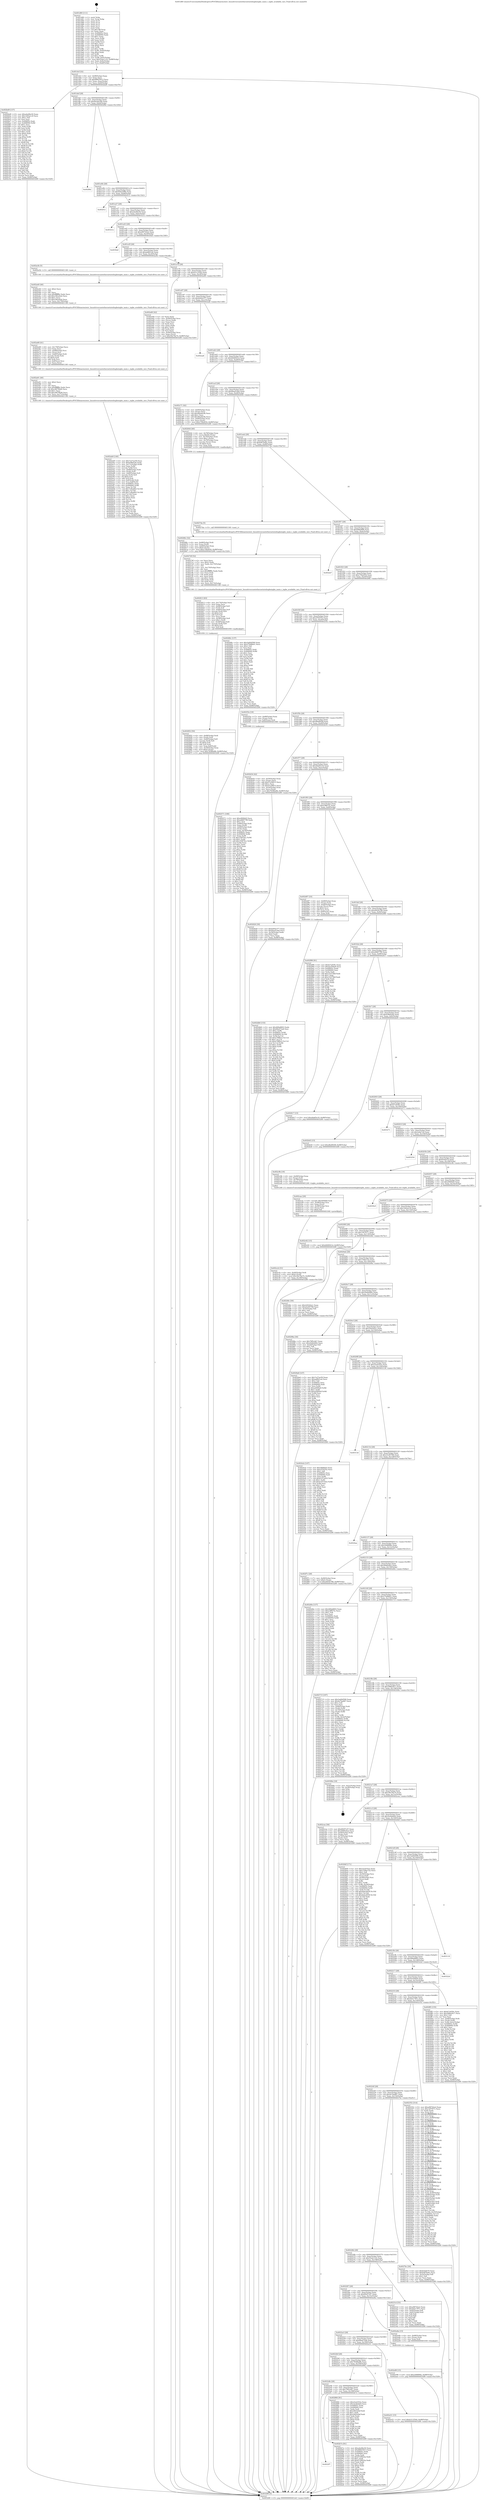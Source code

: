digraph "0x401d60" {
  label = "0x401d60 (/mnt/c/Users/mathe/Desktop/tcc/POCII/binaries/extr_linuxdriversnetethernetintelixgbeixgbe_main.c_ixgbe_available_rars_Final-ollvm.out::main(0))"
  labelloc = "t"
  node[shape=record]

  Entry [label="",width=0.3,height=0.3,shape=circle,fillcolor=black,style=filled]
  "0x401dcf" [label="{
     0x401dcf [32]\l
     | [instrs]\l
     &nbsp;&nbsp;0x401dcf \<+6\>: mov -0x98(%rbp),%eax\l
     &nbsp;&nbsp;0x401dd5 \<+2\>: mov %eax,%ecx\l
     &nbsp;&nbsp;0x401dd7 \<+6\>: sub $0x88655913,%ecx\l
     &nbsp;&nbsp;0x401ddd \<+6\>: mov %eax,-0xac(%rbp)\l
     &nbsp;&nbsp;0x401de3 \<+6\>: mov %ecx,-0xb0(%rbp)\l
     &nbsp;&nbsp;0x401de9 \<+6\>: je 0000000000402bd9 \<main+0xe79\>\l
  }"]
  "0x402bd9" [label="{
     0x402bd9 [137]\l
     | [instrs]\l
     &nbsp;&nbsp;0x402bd9 \<+5\>: mov $0xa4e06e30,%eax\l
     &nbsp;&nbsp;0x402bde \<+5\>: mov $0x1402a1c9,%ecx\l
     &nbsp;&nbsp;0x402be3 \<+2\>: mov $0x1,%dl\l
     &nbsp;&nbsp;0x402be5 \<+2\>: xor %esi,%esi\l
     &nbsp;&nbsp;0x402be7 \<+7\>: mov 0x40605c,%edi\l
     &nbsp;&nbsp;0x402bee \<+8\>: mov 0x406064,%r8d\l
     &nbsp;&nbsp;0x402bf6 \<+3\>: sub $0x1,%esi\l
     &nbsp;&nbsp;0x402bf9 \<+3\>: mov %edi,%r9d\l
     &nbsp;&nbsp;0x402bfc \<+3\>: add %esi,%r9d\l
     &nbsp;&nbsp;0x402bff \<+4\>: imul %r9d,%edi\l
     &nbsp;&nbsp;0x402c03 \<+3\>: and $0x1,%edi\l
     &nbsp;&nbsp;0x402c06 \<+3\>: cmp $0x0,%edi\l
     &nbsp;&nbsp;0x402c09 \<+4\>: sete %r10b\l
     &nbsp;&nbsp;0x402c0d \<+4\>: cmp $0xa,%r8d\l
     &nbsp;&nbsp;0x402c11 \<+4\>: setl %r11b\l
     &nbsp;&nbsp;0x402c15 \<+3\>: mov %r10b,%bl\l
     &nbsp;&nbsp;0x402c18 \<+3\>: xor $0xff,%bl\l
     &nbsp;&nbsp;0x402c1b \<+3\>: mov %r11b,%r14b\l
     &nbsp;&nbsp;0x402c1e \<+4\>: xor $0xff,%r14b\l
     &nbsp;&nbsp;0x402c22 \<+3\>: xor $0x0,%dl\l
     &nbsp;&nbsp;0x402c25 \<+3\>: mov %bl,%r15b\l
     &nbsp;&nbsp;0x402c28 \<+4\>: and $0x0,%r15b\l
     &nbsp;&nbsp;0x402c2c \<+3\>: and %dl,%r10b\l
     &nbsp;&nbsp;0x402c2f \<+3\>: mov %r14b,%r12b\l
     &nbsp;&nbsp;0x402c32 \<+4\>: and $0x0,%r12b\l
     &nbsp;&nbsp;0x402c36 \<+3\>: and %dl,%r11b\l
     &nbsp;&nbsp;0x402c39 \<+3\>: or %r10b,%r15b\l
     &nbsp;&nbsp;0x402c3c \<+3\>: or %r11b,%r12b\l
     &nbsp;&nbsp;0x402c3f \<+3\>: xor %r12b,%r15b\l
     &nbsp;&nbsp;0x402c42 \<+3\>: or %r14b,%bl\l
     &nbsp;&nbsp;0x402c45 \<+3\>: xor $0xff,%bl\l
     &nbsp;&nbsp;0x402c48 \<+3\>: or $0x0,%dl\l
     &nbsp;&nbsp;0x402c4b \<+2\>: and %dl,%bl\l
     &nbsp;&nbsp;0x402c4d \<+3\>: or %bl,%r15b\l
     &nbsp;&nbsp;0x402c50 \<+4\>: test $0x1,%r15b\l
     &nbsp;&nbsp;0x402c54 \<+3\>: cmovne %ecx,%eax\l
     &nbsp;&nbsp;0x402c57 \<+6\>: mov %eax,-0x98(%rbp)\l
     &nbsp;&nbsp;0x402c5d \<+5\>: jmp 0000000000403289 \<main+0x1529\>\l
  }"]
  "0x401def" [label="{
     0x401def [28]\l
     | [instrs]\l
     &nbsp;&nbsp;0x401def \<+5\>: jmp 0000000000401df4 \<main+0x94\>\l
     &nbsp;&nbsp;0x401df4 \<+6\>: mov -0xac(%rbp),%eax\l
     &nbsp;&nbsp;0x401dfa \<+5\>: sub $0x8a3de346,%eax\l
     &nbsp;&nbsp;0x401dff \<+6\>: mov %eax,-0xb4(%rbp)\l
     &nbsp;&nbsp;0x401e05 \<+6\>: je 0000000000402f6d \<main+0x120d\>\l
  }"]
  Exit [label="",width=0.3,height=0.3,shape=circle,fillcolor=black,style=filled,peripheries=2]
  "0x402f6d" [label="{
     0x402f6d\l
  }", style=dashed]
  "0x401e0b" [label="{
     0x401e0b [28]\l
     | [instrs]\l
     &nbsp;&nbsp;0x401e0b \<+5\>: jmp 0000000000401e10 \<main+0xb0\>\l
     &nbsp;&nbsp;0x401e10 \<+6\>: mov -0xac(%rbp),%eax\l
     &nbsp;&nbsp;0x401e16 \<+5\>: sub $0x92b22f9b,%eax\l
     &nbsp;&nbsp;0x401e1b \<+6\>: mov %eax,-0xb8(%rbp)\l
     &nbsp;&nbsp;0x401e21 \<+6\>: je 0000000000402f12 \<main+0x11b2\>\l
  }"]
  "0x402e99" [label="{
     0x402e99 [15]\l
     | [instrs]\l
     &nbsp;&nbsp;0x402e99 \<+10\>: movl $0x2496f06e,-0x98(%rbp)\l
     &nbsp;&nbsp;0x402ea3 \<+5\>: jmp 0000000000403289 \<main+0x1529\>\l
  }"]
  "0x402f12" [label="{
     0x402f12\l
  }", style=dashed]
  "0x401e27" [label="{
     0x401e27 [28]\l
     | [instrs]\l
     &nbsp;&nbsp;0x401e27 \<+5\>: jmp 0000000000401e2c \<main+0xcc\>\l
     &nbsp;&nbsp;0x401e2c \<+6\>: mov -0xac(%rbp),%eax\l
     &nbsp;&nbsp;0x401e32 \<+5\>: sub $0xa4e06e30,%eax\l
     &nbsp;&nbsp;0x401e37 \<+6\>: mov %eax,-0xbc(%rbp)\l
     &nbsp;&nbsp;0x401e3d \<+6\>: je 000000000040321e \<main+0x14be\>\l
  }"]
  "0x402db8" [label="{
     0x402db8 [153]\l
     | [instrs]\l
     &nbsp;&nbsp;0x402db8 \<+5\>: mov $0x469a8903,%edx\l
     &nbsp;&nbsp;0x402dbd \<+5\>: mov $0x69a472a6,%esi\l
     &nbsp;&nbsp;0x402dc2 \<+3\>: mov $0x1,%r8b\l
     &nbsp;&nbsp;0x402dc5 \<+8\>: mov 0x40605c,%r9d\l
     &nbsp;&nbsp;0x402dcd \<+8\>: mov 0x406064,%r10d\l
     &nbsp;&nbsp;0x402dd5 \<+3\>: mov %r9d,%r11d\l
     &nbsp;&nbsp;0x402dd8 \<+7\>: add $0xe76ff2e3,%r11d\l
     &nbsp;&nbsp;0x402ddf \<+4\>: sub $0x1,%r11d\l
     &nbsp;&nbsp;0x402de3 \<+7\>: sub $0xe76ff2e3,%r11d\l
     &nbsp;&nbsp;0x402dea \<+4\>: imul %r11d,%r9d\l
     &nbsp;&nbsp;0x402dee \<+4\>: and $0x1,%r9d\l
     &nbsp;&nbsp;0x402df2 \<+4\>: cmp $0x0,%r9d\l
     &nbsp;&nbsp;0x402df6 \<+3\>: sete %bl\l
     &nbsp;&nbsp;0x402df9 \<+4\>: cmp $0xa,%r10d\l
     &nbsp;&nbsp;0x402dfd \<+4\>: setl %r14b\l
     &nbsp;&nbsp;0x402e01 \<+3\>: mov %bl,%r15b\l
     &nbsp;&nbsp;0x402e04 \<+4\>: xor $0xff,%r15b\l
     &nbsp;&nbsp;0x402e08 \<+3\>: mov %r14b,%r12b\l
     &nbsp;&nbsp;0x402e0b \<+4\>: xor $0xff,%r12b\l
     &nbsp;&nbsp;0x402e0f \<+4\>: xor $0x0,%r8b\l
     &nbsp;&nbsp;0x402e13 \<+3\>: mov %r15b,%r13b\l
     &nbsp;&nbsp;0x402e16 \<+4\>: and $0x0,%r13b\l
     &nbsp;&nbsp;0x402e1a \<+3\>: and %r8b,%bl\l
     &nbsp;&nbsp;0x402e1d \<+3\>: mov %r12b,%al\l
     &nbsp;&nbsp;0x402e20 \<+2\>: and $0x0,%al\l
     &nbsp;&nbsp;0x402e22 \<+3\>: and %r8b,%r14b\l
     &nbsp;&nbsp;0x402e25 \<+3\>: or %bl,%r13b\l
     &nbsp;&nbsp;0x402e28 \<+3\>: or %r14b,%al\l
     &nbsp;&nbsp;0x402e2b \<+3\>: xor %al,%r13b\l
     &nbsp;&nbsp;0x402e2e \<+3\>: or %r12b,%r15b\l
     &nbsp;&nbsp;0x402e31 \<+4\>: xor $0xff,%r15b\l
     &nbsp;&nbsp;0x402e35 \<+4\>: or $0x0,%r8b\l
     &nbsp;&nbsp;0x402e39 \<+3\>: and %r8b,%r15b\l
     &nbsp;&nbsp;0x402e3c \<+3\>: or %r15b,%r13b\l
     &nbsp;&nbsp;0x402e3f \<+4\>: test $0x1,%r13b\l
     &nbsp;&nbsp;0x402e43 \<+3\>: cmovne %esi,%edx\l
     &nbsp;&nbsp;0x402e46 \<+6\>: mov %edx,-0x98(%rbp)\l
     &nbsp;&nbsp;0x402e4c \<+5\>: jmp 0000000000403289 \<main+0x1529\>\l
  }"]
  "0x40321e" [label="{
     0x40321e\l
  }", style=dashed]
  "0x401e43" [label="{
     0x401e43 [28]\l
     | [instrs]\l
     &nbsp;&nbsp;0x401e43 \<+5\>: jmp 0000000000401e48 \<main+0xe8\>\l
     &nbsp;&nbsp;0x401e48 \<+6\>: mov -0xac(%rbp),%eax\l
     &nbsp;&nbsp;0x401e4e \<+5\>: sub $0xa99742e2,%eax\l
     &nbsp;&nbsp;0x401e53 \<+6\>: mov %eax,-0xc0(%rbp)\l
     &nbsp;&nbsp;0x401e59 \<+6\>: je 00000000004030a0 \<main+0x1340\>\l
  }"]
  "0x402ccb" [label="{
     0x402ccb [31]\l
     | [instrs]\l
     &nbsp;&nbsp;0x402ccb \<+4\>: mov -0x40(%rbp),%rdi\l
     &nbsp;&nbsp;0x402ccf \<+6\>: movl $0x0,(%rdi)\l
     &nbsp;&nbsp;0x402cd5 \<+10\>: movl $0x39e76a74,-0x98(%rbp)\l
     &nbsp;&nbsp;0x402cdf \<+6\>: mov %eax,-0x180(%rbp)\l
     &nbsp;&nbsp;0x402ce5 \<+5\>: jmp 0000000000403289 \<main+0x1529\>\l
  }"]
  "0x4030a0" [label="{
     0x4030a0\l
  }", style=dashed]
  "0x401e5f" [label="{
     0x401e5f [28]\l
     | [instrs]\l
     &nbsp;&nbsp;0x401e5f \<+5\>: jmp 0000000000401e64 \<main+0x104\>\l
     &nbsp;&nbsp;0x401e64 \<+6\>: mov -0xac(%rbp),%eax\l
     &nbsp;&nbsp;0x401e6a \<+5\>: sub $0xaaf601a4,%eax\l
     &nbsp;&nbsp;0x401e6f \<+6\>: mov %eax,-0xc4(%rbp)\l
     &nbsp;&nbsp;0x401e75 \<+6\>: je 0000000000402a3b \<main+0xcdb\>\l
  }"]
  "0x402cae" [label="{
     0x402cae [29]\l
     | [instrs]\l
     &nbsp;&nbsp;0x402cae \<+10\>: movabs $0x4040b6,%rdi\l
     &nbsp;&nbsp;0x402cb8 \<+4\>: mov -0x48(%rbp),%rsi\l
     &nbsp;&nbsp;0x402cbc \<+2\>: mov %eax,(%rsi)\l
     &nbsp;&nbsp;0x402cbe \<+4\>: mov -0x48(%rbp),%rsi\l
     &nbsp;&nbsp;0x402cc2 \<+2\>: mov (%rsi),%esi\l
     &nbsp;&nbsp;0x402cc4 \<+2\>: mov $0x0,%al\l
     &nbsp;&nbsp;0x402cc6 \<+5\>: call 0000000000401040 \<printf@plt\>\l
     | [calls]\l
     &nbsp;&nbsp;0x401040 \{1\} (unknown)\l
  }"]
  "0x402a3b" [label="{
     0x402a3b [5]\l
     | [instrs]\l
     &nbsp;&nbsp;0x402a3b \<+5\>: call 0000000000401160 \<next_i\>\l
     | [calls]\l
     &nbsp;&nbsp;0x401160 \{1\} (/mnt/c/Users/mathe/Desktop/tcc/POCII/binaries/extr_linuxdriversnetethernetintelixgbeixgbe_main.c_ixgbe_available_rars_Final-ollvm.out::next_i)\l
  }"]
  "0x401e7b" [label="{
     0x401e7b [28]\l
     | [instrs]\l
     &nbsp;&nbsp;0x401e7b \<+5\>: jmp 0000000000401e80 \<main+0x120\>\l
     &nbsp;&nbsp;0x401e80 \<+6\>: mov -0xac(%rbp),%eax\l
     &nbsp;&nbsp;0x401e86 \<+5\>: sub $0xb311f344,%eax\l
     &nbsp;&nbsp;0x401e8b \<+6\>: mov %eax,-0xc8(%rbp)\l
     &nbsp;&nbsp;0x401e91 \<+6\>: je 0000000000402e60 \<main+0x1100\>\l
  }"]
  "0x4022f7" [label="{
     0x4022f7\l
  }", style=dashed]
  "0x402e60" [label="{
     0x402e60 [42]\l
     | [instrs]\l
     &nbsp;&nbsp;0x402e60 \<+2\>: xor %eax,%eax\l
     &nbsp;&nbsp;0x402e62 \<+4\>: mov -0x40(%rbp),%rcx\l
     &nbsp;&nbsp;0x402e66 \<+2\>: mov (%rcx),%edx\l
     &nbsp;&nbsp;0x402e68 \<+2\>: mov %eax,%esi\l
     &nbsp;&nbsp;0x402e6a \<+2\>: sub %edx,%esi\l
     &nbsp;&nbsp;0x402e6c \<+2\>: mov %eax,%edx\l
     &nbsp;&nbsp;0x402e6e \<+3\>: sub $0x1,%edx\l
     &nbsp;&nbsp;0x402e71 \<+2\>: add %edx,%esi\l
     &nbsp;&nbsp;0x402e73 \<+2\>: sub %esi,%eax\l
     &nbsp;&nbsp;0x402e75 \<+4\>: mov -0x40(%rbp),%rcx\l
     &nbsp;&nbsp;0x402e79 \<+2\>: mov %eax,(%rcx)\l
     &nbsp;&nbsp;0x402e7b \<+10\>: movl $0x39e76a74,-0x98(%rbp)\l
     &nbsp;&nbsp;0x402e85 \<+5\>: jmp 0000000000403289 \<main+0x1529\>\l
  }"]
  "0x401e97" [label="{
     0x401e97 [28]\l
     | [instrs]\l
     &nbsp;&nbsp;0x401e97 \<+5\>: jmp 0000000000401e9c \<main+0x13c\>\l
     &nbsp;&nbsp;0x401e9c \<+6\>: mov -0xac(%rbp),%eax\l
     &nbsp;&nbsp;0x401ea2 \<+5\>: sub $0xb404c577,%eax\l
     &nbsp;&nbsp;0x401ea7 \<+6\>: mov %eax,-0xcc(%rbp)\l
     &nbsp;&nbsp;0x401ead \<+6\>: je 0000000000402ea8 \<main+0x1148\>\l
  }"]
  "0x402b7e" [label="{
     0x402b7e [91]\l
     | [instrs]\l
     &nbsp;&nbsp;0x402b7e \<+5\>: mov $0xa4e06e30,%eax\l
     &nbsp;&nbsp;0x402b83 \<+5\>: mov $0x88655913,%ecx\l
     &nbsp;&nbsp;0x402b88 \<+7\>: mov 0x40605c,%edx\l
     &nbsp;&nbsp;0x402b8f \<+7\>: mov 0x406064,%esi\l
     &nbsp;&nbsp;0x402b96 \<+2\>: mov %edx,%edi\l
     &nbsp;&nbsp;0x402b98 \<+6\>: sub $0x6729622a,%edi\l
     &nbsp;&nbsp;0x402b9e \<+3\>: sub $0x1,%edi\l
     &nbsp;&nbsp;0x402ba1 \<+6\>: add $0x6729622a,%edi\l
     &nbsp;&nbsp;0x402ba7 \<+3\>: imul %edi,%edx\l
     &nbsp;&nbsp;0x402baa \<+3\>: and $0x1,%edx\l
     &nbsp;&nbsp;0x402bad \<+3\>: cmp $0x0,%edx\l
     &nbsp;&nbsp;0x402bb0 \<+4\>: sete %r8b\l
     &nbsp;&nbsp;0x402bb4 \<+3\>: cmp $0xa,%esi\l
     &nbsp;&nbsp;0x402bb7 \<+4\>: setl %r9b\l
     &nbsp;&nbsp;0x402bbb \<+3\>: mov %r8b,%r10b\l
     &nbsp;&nbsp;0x402bbe \<+3\>: and %r9b,%r10b\l
     &nbsp;&nbsp;0x402bc1 \<+3\>: xor %r9b,%r8b\l
     &nbsp;&nbsp;0x402bc4 \<+3\>: or %r8b,%r10b\l
     &nbsp;&nbsp;0x402bc7 \<+4\>: test $0x1,%r10b\l
     &nbsp;&nbsp;0x402bcb \<+3\>: cmovne %ecx,%eax\l
     &nbsp;&nbsp;0x402bce \<+6\>: mov %eax,-0x98(%rbp)\l
     &nbsp;&nbsp;0x402bd4 \<+5\>: jmp 0000000000403289 \<main+0x1529\>\l
  }"]
  "0x402ea8" [label="{
     0x402ea8\l
  }", style=dashed]
  "0x401eb3" [label="{
     0x401eb3 [28]\l
     | [instrs]\l
     &nbsp;&nbsp;0x401eb3 \<+5\>: jmp 0000000000401eb8 \<main+0x158\>\l
     &nbsp;&nbsp;0x401eb8 \<+6\>: mov -0xac(%rbp),%eax\l
     &nbsp;&nbsp;0x401ebe \<+5\>: sub $0xb849041d,%eax\l
     &nbsp;&nbsp;0x401ec3 \<+6\>: mov %eax,-0xd0(%rbp)\l
     &nbsp;&nbsp;0x401ec9 \<+6\>: je 0000000000402c71 \<main+0xf11\>\l
  }"]
  "0x402ab9" [label="{
     0x402ab9 [140]\l
     | [instrs]\l
     &nbsp;&nbsp;0x402ab9 \<+5\>: mov $0x7e27ee59,%ecx\l
     &nbsp;&nbsp;0x402abe \<+5\>: mov $0xfc8642ab,%edx\l
     &nbsp;&nbsp;0x402ac3 \<+7\>: mov -0x17c(%rbp),%r8d\l
     &nbsp;&nbsp;0x402aca \<+4\>: imul %eax,%r8d\l
     &nbsp;&nbsp;0x402ace \<+3\>: movslq %r8d,%rsi\l
     &nbsp;&nbsp;0x402ad1 \<+4\>: mov -0x68(%rbp),%rdi\l
     &nbsp;&nbsp;0x402ad5 \<+3\>: mov (%rdi),%rdi\l
     &nbsp;&nbsp;0x402ad8 \<+4\>: mov -0x60(%rbp),%r9\l
     &nbsp;&nbsp;0x402adc \<+3\>: movslq (%r9),%r9\l
     &nbsp;&nbsp;0x402adf \<+4\>: shl $0x4,%r9\l
     &nbsp;&nbsp;0x402ae3 \<+3\>: add %r9,%rdi\l
     &nbsp;&nbsp;0x402ae6 \<+4\>: mov 0x8(%rdi),%rdi\l
     &nbsp;&nbsp;0x402aea \<+4\>: mov %rsi,0x8(%rdi)\l
     &nbsp;&nbsp;0x402aee \<+7\>: mov 0x40605c,%eax\l
     &nbsp;&nbsp;0x402af5 \<+8\>: mov 0x406064,%r8d\l
     &nbsp;&nbsp;0x402afd \<+3\>: mov %eax,%r10d\l
     &nbsp;&nbsp;0x402b00 \<+7\>: sub $0x7c4ba6b5,%r10d\l
     &nbsp;&nbsp;0x402b07 \<+4\>: sub $0x1,%r10d\l
     &nbsp;&nbsp;0x402b0b \<+7\>: add $0x7c4ba6b5,%r10d\l
     &nbsp;&nbsp;0x402b12 \<+4\>: imul %r10d,%eax\l
     &nbsp;&nbsp;0x402b16 \<+3\>: and $0x1,%eax\l
     &nbsp;&nbsp;0x402b19 \<+3\>: cmp $0x0,%eax\l
     &nbsp;&nbsp;0x402b1c \<+4\>: sete %r11b\l
     &nbsp;&nbsp;0x402b20 \<+4\>: cmp $0xa,%r8d\l
     &nbsp;&nbsp;0x402b24 \<+3\>: setl %bl\l
     &nbsp;&nbsp;0x402b27 \<+3\>: mov %r11b,%r14b\l
     &nbsp;&nbsp;0x402b2a \<+3\>: and %bl,%r14b\l
     &nbsp;&nbsp;0x402b2d \<+3\>: xor %bl,%r11b\l
     &nbsp;&nbsp;0x402b30 \<+3\>: or %r11b,%r14b\l
     &nbsp;&nbsp;0x402b33 \<+4\>: test $0x1,%r14b\l
     &nbsp;&nbsp;0x402b37 \<+3\>: cmovne %edx,%ecx\l
     &nbsp;&nbsp;0x402b3a \<+6\>: mov %ecx,-0x98(%rbp)\l
     &nbsp;&nbsp;0x402b40 \<+5\>: jmp 0000000000403289 \<main+0x1529\>\l
  }"]
  "0x402c71" [label="{
     0x402c71 [42]\l
     | [instrs]\l
     &nbsp;&nbsp;0x402c71 \<+4\>: mov -0x60(%rbp),%rax\l
     &nbsp;&nbsp;0x402c75 \<+2\>: mov (%rax),%ecx\l
     &nbsp;&nbsp;0x402c77 \<+6\>: sub $0x48eddc0b,%ecx\l
     &nbsp;&nbsp;0x402c7d \<+3\>: add $0x1,%ecx\l
     &nbsp;&nbsp;0x402c80 \<+6\>: add $0x48eddc0b,%ecx\l
     &nbsp;&nbsp;0x402c86 \<+4\>: mov -0x60(%rbp),%rax\l
     &nbsp;&nbsp;0x402c8a \<+2\>: mov %ecx,(%rax)\l
     &nbsp;&nbsp;0x402c8c \<+10\>: movl $0xc70be834,-0x98(%rbp)\l
     &nbsp;&nbsp;0x402c96 \<+5\>: jmp 0000000000403289 \<main+0x1529\>\l
  }"]
  "0x401ecf" [label="{
     0x401ecf [28]\l
     | [instrs]\l
     &nbsp;&nbsp;0x401ecf \<+5\>: jmp 0000000000401ed4 \<main+0x174\>\l
     &nbsp;&nbsp;0x401ed4 \<+6\>: mov -0xac(%rbp),%eax\l
     &nbsp;&nbsp;0x401eda \<+5\>: sub $0xbbed14a0,%eax\l
     &nbsp;&nbsp;0x401edf \<+6\>: mov %eax,-0xd4(%rbp)\l
     &nbsp;&nbsp;0x401ee5 \<+6\>: je 0000000000402644 \<main+0x8e4\>\l
  }"]
  "0x402a91" [label="{
     0x402a91 [40]\l
     | [instrs]\l
     &nbsp;&nbsp;0x402a91 \<+5\>: mov $0x2,%ecx\l
     &nbsp;&nbsp;0x402a96 \<+1\>: cltd\l
     &nbsp;&nbsp;0x402a97 \<+2\>: idiv %ecx\l
     &nbsp;&nbsp;0x402a99 \<+6\>: imul $0xfffffffe,%edx,%ecx\l
     &nbsp;&nbsp;0x402a9f \<+6\>: sub $0xc6679bd0,%ecx\l
     &nbsp;&nbsp;0x402aa5 \<+3\>: add $0x1,%ecx\l
     &nbsp;&nbsp;0x402aa8 \<+6\>: add $0xc6679bd0,%ecx\l
     &nbsp;&nbsp;0x402aae \<+6\>: mov %ecx,-0x17c(%rbp)\l
     &nbsp;&nbsp;0x402ab4 \<+5\>: call 0000000000401160 \<next_i\>\l
     | [calls]\l
     &nbsp;&nbsp;0x401160 \{1\} (/mnt/c/Users/mathe/Desktop/tcc/POCII/binaries/extr_linuxdriversnetethernetintelixgbeixgbe_main.c_ixgbe_available_rars_Final-ollvm.out::next_i)\l
  }"]
  "0x402644" [label="{
     0x402644 [40]\l
     | [instrs]\l
     &nbsp;&nbsp;0x402644 \<+4\>: mov -0x78(%rbp),%rax\l
     &nbsp;&nbsp;0x402648 \<+7\>: movq $0x64,(%rax)\l
     &nbsp;&nbsp;0x40264f \<+4\>: mov -0x70(%rbp),%rax\l
     &nbsp;&nbsp;0x402653 \<+6\>: movl $0x1,(%rax)\l
     &nbsp;&nbsp;0x402659 \<+4\>: mov -0x70(%rbp),%rax\l
     &nbsp;&nbsp;0x40265d \<+3\>: movslq (%rax),%rax\l
     &nbsp;&nbsp;0x402660 \<+4\>: shl $0x4,%rax\l
     &nbsp;&nbsp;0x402664 \<+3\>: mov %rax,%rdi\l
     &nbsp;&nbsp;0x402667 \<+5\>: call 0000000000401050 \<malloc@plt\>\l
     | [calls]\l
     &nbsp;&nbsp;0x401050 \{1\} (unknown)\l
  }"]
  "0x401eeb" [label="{
     0x401eeb [28]\l
     | [instrs]\l
     &nbsp;&nbsp;0x401eeb \<+5\>: jmp 0000000000401ef0 \<main+0x190\>\l
     &nbsp;&nbsp;0x401ef0 \<+6\>: mov -0xac(%rbp),%eax\l
     &nbsp;&nbsp;0x401ef6 \<+5\>: sub $0xbdf7bd4c,%eax\l
     &nbsp;&nbsp;0x401efb \<+6\>: mov %eax,-0xd8(%rbp)\l
     &nbsp;&nbsp;0x401f01 \<+6\>: je 00000000004027da \<main+0xa7a\>\l
  }"]
  "0x402a68" [label="{
     0x402a68 [41]\l
     | [instrs]\l
     &nbsp;&nbsp;0x402a68 \<+6\>: mov -0x178(%rbp),%ecx\l
     &nbsp;&nbsp;0x402a6e \<+3\>: imul %eax,%ecx\l
     &nbsp;&nbsp;0x402a71 \<+4\>: mov -0x68(%rbp),%rsi\l
     &nbsp;&nbsp;0x402a75 \<+3\>: mov (%rsi),%rsi\l
     &nbsp;&nbsp;0x402a78 \<+4\>: mov -0x60(%rbp),%rdi\l
     &nbsp;&nbsp;0x402a7c \<+3\>: movslq (%rdi),%rdi\l
     &nbsp;&nbsp;0x402a7f \<+4\>: shl $0x4,%rdi\l
     &nbsp;&nbsp;0x402a83 \<+3\>: add %rdi,%rsi\l
     &nbsp;&nbsp;0x402a86 \<+4\>: mov 0x8(%rsi),%rsi\l
     &nbsp;&nbsp;0x402a8a \<+2\>: mov %ecx,(%rsi)\l
     &nbsp;&nbsp;0x402a8c \<+5\>: call 0000000000401160 \<next_i\>\l
     | [calls]\l
     &nbsp;&nbsp;0x401160 \{1\} (/mnt/c/Users/mathe/Desktop/tcc/POCII/binaries/extr_linuxdriversnetethernetintelixgbeixgbe_main.c_ixgbe_available_rars_Final-ollvm.out::next_i)\l
  }"]
  "0x4027da" [label="{
     0x4027da [5]\l
     | [instrs]\l
     &nbsp;&nbsp;0x4027da \<+5\>: call 0000000000401160 \<next_i\>\l
     | [calls]\l
     &nbsp;&nbsp;0x401160 \{1\} (/mnt/c/Users/mathe/Desktop/tcc/POCII/binaries/extr_linuxdriversnetethernetintelixgbeixgbe_main.c_ixgbe_available_rars_Final-ollvm.out::next_i)\l
  }"]
  "0x401f07" [label="{
     0x401f07 [28]\l
     | [instrs]\l
     &nbsp;&nbsp;0x401f07 \<+5\>: jmp 0000000000401f0c \<main+0x1ac\>\l
     &nbsp;&nbsp;0x401f0c \<+6\>: mov -0xac(%rbp),%eax\l
     &nbsp;&nbsp;0x401f12 \<+5\>: sub $0xbf0bd0f6,%eax\l
     &nbsp;&nbsp;0x401f17 \<+6\>: mov %eax,-0xdc(%rbp)\l
     &nbsp;&nbsp;0x401f1d \<+6\>: je 0000000000402eb7 \<main+0x1157\>\l
  }"]
  "0x402a40" [label="{
     0x402a40 [40]\l
     | [instrs]\l
     &nbsp;&nbsp;0x402a40 \<+5\>: mov $0x2,%ecx\l
     &nbsp;&nbsp;0x402a45 \<+1\>: cltd\l
     &nbsp;&nbsp;0x402a46 \<+2\>: idiv %ecx\l
     &nbsp;&nbsp;0x402a48 \<+6\>: imul $0xfffffffe,%edx,%ecx\l
     &nbsp;&nbsp;0x402a4e \<+6\>: add $0xc58ca0a4,%ecx\l
     &nbsp;&nbsp;0x402a54 \<+3\>: add $0x1,%ecx\l
     &nbsp;&nbsp;0x402a57 \<+6\>: sub $0xc58ca0a4,%ecx\l
     &nbsp;&nbsp;0x402a5d \<+6\>: mov %ecx,-0x178(%rbp)\l
     &nbsp;&nbsp;0x402a63 \<+5\>: call 0000000000401160 \<next_i\>\l
     | [calls]\l
     &nbsp;&nbsp;0x401160 \{1\} (/mnt/c/Users/mathe/Desktop/tcc/POCII/binaries/extr_linuxdriversnetethernetintelixgbeixgbe_main.c_ixgbe_available_rars_Final-ollvm.out::next_i)\l
  }"]
  "0x402eb7" [label="{
     0x402eb7\l
  }", style=dashed]
  "0x401f23" [label="{
     0x401f23 [28]\l
     | [instrs]\l
     &nbsp;&nbsp;0x401f23 \<+5\>: jmp 0000000000401f28 \<main+0x1c8\>\l
     &nbsp;&nbsp;0x401f28 \<+6\>: mov -0xac(%rbp),%eax\l
     &nbsp;&nbsp;0x401f2e \<+5\>: sub $0xc70be834,%eax\l
     &nbsp;&nbsp;0x401f33 \<+6\>: mov %eax,-0xe0(%rbp)\l
     &nbsp;&nbsp;0x401f39 \<+6\>: je 000000000040268c \<main+0x92c\>\l
  }"]
  "0x4022db" [label="{
     0x4022db [28]\l
     | [instrs]\l
     &nbsp;&nbsp;0x4022db \<+5\>: jmp 00000000004022e0 \<main+0x580\>\l
     &nbsp;&nbsp;0x4022e0 \<+6\>: mov -0xac(%rbp),%eax\l
     &nbsp;&nbsp;0x4022e6 \<+5\>: sub $0x79f5c4b7,%eax\l
     &nbsp;&nbsp;0x4022eb \<+6\>: mov %eax,-0x168(%rbp)\l
     &nbsp;&nbsp;0x4022f1 \<+6\>: je 0000000000402b7e \<main+0xe1e\>\l
  }"]
  "0x40268c" [label="{
     0x40268c [137]\l
     | [instrs]\l
     &nbsp;&nbsp;0x40268c \<+5\>: mov $0x3ad0d599,%eax\l
     &nbsp;&nbsp;0x402691 \<+5\>: mov $0x27b96b01,%ecx\l
     &nbsp;&nbsp;0x402696 \<+2\>: mov $0x1,%dl\l
     &nbsp;&nbsp;0x402698 \<+2\>: xor %esi,%esi\l
     &nbsp;&nbsp;0x40269a \<+7\>: mov 0x40605c,%edi\l
     &nbsp;&nbsp;0x4026a1 \<+8\>: mov 0x406064,%r8d\l
     &nbsp;&nbsp;0x4026a9 \<+3\>: sub $0x1,%esi\l
     &nbsp;&nbsp;0x4026ac \<+3\>: mov %edi,%r9d\l
     &nbsp;&nbsp;0x4026af \<+3\>: add %esi,%r9d\l
     &nbsp;&nbsp;0x4026b2 \<+4\>: imul %r9d,%edi\l
     &nbsp;&nbsp;0x4026b6 \<+3\>: and $0x1,%edi\l
     &nbsp;&nbsp;0x4026b9 \<+3\>: cmp $0x0,%edi\l
     &nbsp;&nbsp;0x4026bc \<+4\>: sete %r10b\l
     &nbsp;&nbsp;0x4026c0 \<+4\>: cmp $0xa,%r8d\l
     &nbsp;&nbsp;0x4026c4 \<+4\>: setl %r11b\l
     &nbsp;&nbsp;0x4026c8 \<+3\>: mov %r10b,%bl\l
     &nbsp;&nbsp;0x4026cb \<+3\>: xor $0xff,%bl\l
     &nbsp;&nbsp;0x4026ce \<+3\>: mov %r11b,%r14b\l
     &nbsp;&nbsp;0x4026d1 \<+4\>: xor $0xff,%r14b\l
     &nbsp;&nbsp;0x4026d5 \<+3\>: xor $0x1,%dl\l
     &nbsp;&nbsp;0x4026d8 \<+3\>: mov %bl,%r15b\l
     &nbsp;&nbsp;0x4026db \<+4\>: and $0xff,%r15b\l
     &nbsp;&nbsp;0x4026df \<+3\>: and %dl,%r10b\l
     &nbsp;&nbsp;0x4026e2 \<+3\>: mov %r14b,%r12b\l
     &nbsp;&nbsp;0x4026e5 \<+4\>: and $0xff,%r12b\l
     &nbsp;&nbsp;0x4026e9 \<+3\>: and %dl,%r11b\l
     &nbsp;&nbsp;0x4026ec \<+3\>: or %r10b,%r15b\l
     &nbsp;&nbsp;0x4026ef \<+3\>: or %r11b,%r12b\l
     &nbsp;&nbsp;0x4026f2 \<+3\>: xor %r12b,%r15b\l
     &nbsp;&nbsp;0x4026f5 \<+3\>: or %r14b,%bl\l
     &nbsp;&nbsp;0x4026f8 \<+3\>: xor $0xff,%bl\l
     &nbsp;&nbsp;0x4026fb \<+3\>: or $0x1,%dl\l
     &nbsp;&nbsp;0x4026fe \<+2\>: and %dl,%bl\l
     &nbsp;&nbsp;0x402700 \<+3\>: or %bl,%r15b\l
     &nbsp;&nbsp;0x402703 \<+4\>: test $0x1,%r15b\l
     &nbsp;&nbsp;0x402707 \<+3\>: cmovne %ecx,%eax\l
     &nbsp;&nbsp;0x40270a \<+6\>: mov %eax,-0x98(%rbp)\l
     &nbsp;&nbsp;0x402710 \<+5\>: jmp 0000000000403289 \<main+0x1529\>\l
  }"]
  "0x401f3f" [label="{
     0x401f3f [28]\l
     | [instrs]\l
     &nbsp;&nbsp;0x401f3f \<+5\>: jmp 0000000000401f44 \<main+0x1e4\>\l
     &nbsp;&nbsp;0x401f44 \<+6\>: mov -0xac(%rbp),%eax\l
     &nbsp;&nbsp;0x401f4a \<+5\>: sub $0xcf7f2552,%eax\l
     &nbsp;&nbsp;0x401f4f \<+6\>: mov %eax,-0xe4(%rbp)\l
     &nbsp;&nbsp;0x401f55 \<+6\>: je 000000000040255e \<main+0x7fe\>\l
  }"]
  "0x402884" [label="{
     0x402884 [91]\l
     | [instrs]\l
     &nbsp;&nbsp;0x402884 \<+5\>: mov $0x22e4352e,%eax\l
     &nbsp;&nbsp;0x402889 \<+5\>: mov $0x3a3bdeb4,%ecx\l
     &nbsp;&nbsp;0x40288e \<+7\>: mov 0x40605c,%edx\l
     &nbsp;&nbsp;0x402895 \<+7\>: mov 0x406064,%esi\l
     &nbsp;&nbsp;0x40289c \<+2\>: mov %edx,%edi\l
     &nbsp;&nbsp;0x40289e \<+6\>: sub $0xc842e0af,%edi\l
     &nbsp;&nbsp;0x4028a4 \<+3\>: sub $0x1,%edi\l
     &nbsp;&nbsp;0x4028a7 \<+6\>: add $0xc842e0af,%edi\l
     &nbsp;&nbsp;0x4028ad \<+3\>: imul %edi,%edx\l
     &nbsp;&nbsp;0x4028b0 \<+3\>: and $0x1,%edx\l
     &nbsp;&nbsp;0x4028b3 \<+3\>: cmp $0x0,%edx\l
     &nbsp;&nbsp;0x4028b6 \<+4\>: sete %r8b\l
     &nbsp;&nbsp;0x4028ba \<+3\>: cmp $0xa,%esi\l
     &nbsp;&nbsp;0x4028bd \<+4\>: setl %r9b\l
     &nbsp;&nbsp;0x4028c1 \<+3\>: mov %r8b,%r10b\l
     &nbsp;&nbsp;0x4028c4 \<+3\>: and %r9b,%r10b\l
     &nbsp;&nbsp;0x4028c7 \<+3\>: xor %r9b,%r8b\l
     &nbsp;&nbsp;0x4028ca \<+3\>: or %r8b,%r10b\l
     &nbsp;&nbsp;0x4028cd \<+4\>: test $0x1,%r10b\l
     &nbsp;&nbsp;0x4028d1 \<+3\>: cmovne %ecx,%eax\l
     &nbsp;&nbsp;0x4028d4 \<+6\>: mov %eax,-0x98(%rbp)\l
     &nbsp;&nbsp;0x4028da \<+5\>: jmp 0000000000403289 \<main+0x1529\>\l
  }"]
  "0x40255e" [label="{
     0x40255e [19]\l
     | [instrs]\l
     &nbsp;&nbsp;0x40255e \<+7\>: mov -0x88(%rbp),%rax\l
     &nbsp;&nbsp;0x402565 \<+3\>: mov (%rax),%rax\l
     &nbsp;&nbsp;0x402568 \<+4\>: mov 0x8(%rax),%rdi\l
     &nbsp;&nbsp;0x40256c \<+5\>: call 0000000000401060 \<atoi@plt\>\l
     | [calls]\l
     &nbsp;&nbsp;0x401060 \{1\} (unknown)\l
  }"]
  "0x401f5b" [label="{
     0x401f5b [28]\l
     | [instrs]\l
     &nbsp;&nbsp;0x401f5b \<+5\>: jmp 0000000000401f60 \<main+0x200\>\l
     &nbsp;&nbsp;0x401f60 \<+6\>: mov -0xac(%rbp),%eax\l
     &nbsp;&nbsp;0x401f66 \<+5\>: sub $0xd8e8929f,%eax\l
     &nbsp;&nbsp;0x401f6b \<+6\>: mov %eax,-0xe8(%rbp)\l
     &nbsp;&nbsp;0x401f71 \<+6\>: je 0000000000402b54 \<main+0xdf4\>\l
  }"]
  "0x4022bf" [label="{
     0x4022bf [28]\l
     | [instrs]\l
     &nbsp;&nbsp;0x4022bf \<+5\>: jmp 00000000004022c4 \<main+0x564\>\l
     &nbsp;&nbsp;0x4022c4 \<+6\>: mov -0xac(%rbp),%eax\l
     &nbsp;&nbsp;0x4022ca \<+5\>: sub $0x7838ba8b,%eax\l
     &nbsp;&nbsp;0x4022cf \<+6\>: mov %eax,-0x164(%rbp)\l
     &nbsp;&nbsp;0x4022d5 \<+6\>: je 0000000000402884 \<main+0xb24\>\l
  }"]
  "0x402b54" [label="{
     0x402b54 [42]\l
     | [instrs]\l
     &nbsp;&nbsp;0x402b54 \<+4\>: mov -0x50(%rbp),%rax\l
     &nbsp;&nbsp;0x402b58 \<+2\>: mov (%rax),%ecx\l
     &nbsp;&nbsp;0x402b5a \<+6\>: add $0xf7e38815,%ecx\l
     &nbsp;&nbsp;0x402b60 \<+3\>: add $0x1,%ecx\l
     &nbsp;&nbsp;0x402b63 \<+6\>: sub $0xf7e38815,%ecx\l
     &nbsp;&nbsp;0x402b69 \<+4\>: mov -0x50(%rbp),%rax\l
     &nbsp;&nbsp;0x402b6d \<+2\>: mov %ecx,(%rax)\l
     &nbsp;&nbsp;0x402b6f \<+10\>: movl $0x7838ba8b,-0x98(%rbp)\l
     &nbsp;&nbsp;0x402b79 \<+5\>: jmp 0000000000403289 \<main+0x1529\>\l
  }"]
  "0x401f77" [label="{
     0x401f77 [28]\l
     | [instrs]\l
     &nbsp;&nbsp;0x401f77 \<+5\>: jmp 0000000000401f7c \<main+0x21c\>\l
     &nbsp;&nbsp;0x401f7c \<+6\>: mov -0xac(%rbp),%eax\l
     &nbsp;&nbsp;0x401f82 \<+5\>: sub $0xdda65e16,%eax\l
     &nbsp;&nbsp;0x401f87 \<+6\>: mov %eax,-0xec(%rbp)\l
     &nbsp;&nbsp;0x401f8d \<+6\>: je 0000000000402626 \<main+0x8c6\>\l
  }"]
  "0x402e51" [label="{
     0x402e51 [15]\l
     | [instrs]\l
     &nbsp;&nbsp;0x402e51 \<+10\>: movl $0xb311f344,-0x98(%rbp)\l
     &nbsp;&nbsp;0x402e5b \<+5\>: jmp 0000000000403289 \<main+0x1529\>\l
  }"]
  "0x402626" [label="{
     0x402626 [30]\l
     | [instrs]\l
     &nbsp;&nbsp;0x402626 \<+5\>: mov $0xb404c577,%eax\l
     &nbsp;&nbsp;0x40262b \<+5\>: mov $0xbbed14a0,%ecx\l
     &nbsp;&nbsp;0x402630 \<+3\>: mov -0x34(%rbp),%edx\l
     &nbsp;&nbsp;0x402633 \<+3\>: cmp $0x0,%edx\l
     &nbsp;&nbsp;0x402636 \<+3\>: cmove %ecx,%eax\l
     &nbsp;&nbsp;0x402639 \<+6\>: mov %eax,-0x98(%rbp)\l
     &nbsp;&nbsp;0x40263f \<+5\>: jmp 0000000000403289 \<main+0x1529\>\l
  }"]
  "0x401f93" [label="{
     0x401f93 [28]\l
     | [instrs]\l
     &nbsp;&nbsp;0x401f93 \<+5\>: jmp 0000000000401f98 \<main+0x238\>\l
     &nbsp;&nbsp;0x401f98 \<+6\>: mov -0xac(%rbp),%eax\l
     &nbsp;&nbsp;0x401f9e \<+5\>: sub $0xe3ff475c,%eax\l
     &nbsp;&nbsp;0x401fa3 \<+6\>: mov %eax,-0xf0(%rbp)\l
     &nbsp;&nbsp;0x401fa9 \<+6\>: je 0000000000402d97 \<main+0x1037\>\l
  }"]
  "0x4022a3" [label="{
     0x4022a3 [28]\l
     | [instrs]\l
     &nbsp;&nbsp;0x4022a3 \<+5\>: jmp 00000000004022a8 \<main+0x548\>\l
     &nbsp;&nbsp;0x4022a8 \<+6\>: mov -0xac(%rbp),%eax\l
     &nbsp;&nbsp;0x4022ae \<+5\>: sub $0x69a472a6,%eax\l
     &nbsp;&nbsp;0x4022b3 \<+6\>: mov %eax,-0x160(%rbp)\l
     &nbsp;&nbsp;0x4022b9 \<+6\>: je 0000000000402e51 \<main+0x10f1\>\l
  }"]
  "0x402d97" [label="{
     0x402d97 [33]\l
     | [instrs]\l
     &nbsp;&nbsp;0x402d97 \<+4\>: mov -0x68(%rbp),%rax\l
     &nbsp;&nbsp;0x402d9b \<+3\>: mov (%rax),%rax\l
     &nbsp;&nbsp;0x402d9e \<+4\>: mov -0x40(%rbp),%rcx\l
     &nbsp;&nbsp;0x402da2 \<+3\>: movslq (%rcx),%rcx\l
     &nbsp;&nbsp;0x402da5 \<+4\>: shl $0x4,%rcx\l
     &nbsp;&nbsp;0x402da9 \<+3\>: add %rcx,%rax\l
     &nbsp;&nbsp;0x402dac \<+4\>: mov 0x8(%rax),%rax\l
     &nbsp;&nbsp;0x402db0 \<+3\>: mov %rax,%rdi\l
     &nbsp;&nbsp;0x402db3 \<+5\>: call 0000000000401030 \<free@plt\>\l
     | [calls]\l
     &nbsp;&nbsp;0x401030 \{1\} (unknown)\l
  }"]
  "0x401faf" [label="{
     0x401faf [28]\l
     | [instrs]\l
     &nbsp;&nbsp;0x401faf \<+5\>: jmp 0000000000401fb4 \<main+0x254\>\l
     &nbsp;&nbsp;0x401fb4 \<+6\>: mov -0xac(%rbp),%eax\l
     &nbsp;&nbsp;0x401fba \<+5\>: sub $0xe845b788,%eax\l
     &nbsp;&nbsp;0x401fbf \<+6\>: mov %eax,-0xf4(%rbp)\l
     &nbsp;&nbsp;0x401fc5 \<+6\>: je 0000000000402f98 \<main+0x1238\>\l
  }"]
  "0x402e8a" [label="{
     0x402e8a [15]\l
     | [instrs]\l
     &nbsp;&nbsp;0x402e8a \<+4\>: mov -0x68(%rbp),%rax\l
     &nbsp;&nbsp;0x402e8e \<+3\>: mov (%rax),%rax\l
     &nbsp;&nbsp;0x402e91 \<+3\>: mov %rax,%rdi\l
     &nbsp;&nbsp;0x402e94 \<+5\>: call 0000000000401030 \<free@plt\>\l
     | [calls]\l
     &nbsp;&nbsp;0x401030 \{1\} (unknown)\l
  }"]
  "0x402f98" [label="{
     0x402f98 [91]\l
     | [instrs]\l
     &nbsp;&nbsp;0x402f98 \<+5\>: mov $0xfe7e939c,%eax\l
     &nbsp;&nbsp;0x402f9d \<+5\>: mov $0x4a35fde8,%ecx\l
     &nbsp;&nbsp;0x402fa2 \<+7\>: mov 0x40605c,%edx\l
     &nbsp;&nbsp;0x402fa9 \<+7\>: mov 0x406064,%esi\l
     &nbsp;&nbsp;0x402fb0 \<+2\>: mov %edx,%edi\l
     &nbsp;&nbsp;0x402fb2 \<+6\>: add $0xc53276bf,%edi\l
     &nbsp;&nbsp;0x402fb8 \<+3\>: sub $0x1,%edi\l
     &nbsp;&nbsp;0x402fbb \<+6\>: sub $0xc53276bf,%edi\l
     &nbsp;&nbsp;0x402fc1 \<+3\>: imul %edi,%edx\l
     &nbsp;&nbsp;0x402fc4 \<+3\>: and $0x1,%edx\l
     &nbsp;&nbsp;0x402fc7 \<+3\>: cmp $0x0,%edx\l
     &nbsp;&nbsp;0x402fca \<+4\>: sete %r8b\l
     &nbsp;&nbsp;0x402fce \<+3\>: cmp $0xa,%esi\l
     &nbsp;&nbsp;0x402fd1 \<+4\>: setl %r9b\l
     &nbsp;&nbsp;0x402fd5 \<+3\>: mov %r8b,%r10b\l
     &nbsp;&nbsp;0x402fd8 \<+3\>: and %r9b,%r10b\l
     &nbsp;&nbsp;0x402fdb \<+3\>: xor %r9b,%r8b\l
     &nbsp;&nbsp;0x402fde \<+3\>: or %r8b,%r10b\l
     &nbsp;&nbsp;0x402fe1 \<+4\>: test $0x1,%r10b\l
     &nbsp;&nbsp;0x402fe5 \<+3\>: cmovne %ecx,%eax\l
     &nbsp;&nbsp;0x402fe8 \<+6\>: mov %eax,-0x98(%rbp)\l
     &nbsp;&nbsp;0x402fee \<+5\>: jmp 0000000000403289 \<main+0x1529\>\l
  }"]
  "0x401fcb" [label="{
     0x401fcb [28]\l
     | [instrs]\l
     &nbsp;&nbsp;0x401fcb \<+5\>: jmp 0000000000401fd0 \<main+0x270\>\l
     &nbsp;&nbsp;0x401fd0 \<+6\>: mov -0xac(%rbp),%eax\l
     &nbsp;&nbsp;0x401fd6 \<+5\>: sub $0xe88877f9,%eax\l
     &nbsp;&nbsp;0x401fdb \<+6\>: mov %eax,-0xf8(%rbp)\l
     &nbsp;&nbsp;0x401fe1 \<+6\>: je 0000000000402617 \<main+0x8b7\>\l
  }"]
  "0x402852" [label="{
     0x402852 [50]\l
     | [instrs]\l
     &nbsp;&nbsp;0x402852 \<+4\>: mov -0x68(%rbp),%rdi\l
     &nbsp;&nbsp;0x402856 \<+3\>: mov (%rdi),%rdi\l
     &nbsp;&nbsp;0x402859 \<+4\>: mov -0x60(%rbp),%r8\l
     &nbsp;&nbsp;0x40285d \<+3\>: movslq (%r8),%r8\l
     &nbsp;&nbsp;0x402860 \<+4\>: shl $0x4,%r8\l
     &nbsp;&nbsp;0x402864 \<+3\>: add %r8,%rdi\l
     &nbsp;&nbsp;0x402867 \<+4\>: mov %rax,0x8(%rdi)\l
     &nbsp;&nbsp;0x40286b \<+4\>: mov -0x50(%rbp),%rax\l
     &nbsp;&nbsp;0x40286f \<+6\>: movl $0x0,(%rax)\l
     &nbsp;&nbsp;0x402875 \<+10\>: movl $0x7838ba8b,-0x98(%rbp)\l
     &nbsp;&nbsp;0x40287f \<+5\>: jmp 0000000000403289 \<main+0x1529\>\l
  }"]
  "0x402617" [label="{
     0x402617 [15]\l
     | [instrs]\l
     &nbsp;&nbsp;0x402617 \<+10\>: movl $0xdda65e16,-0x98(%rbp)\l
     &nbsp;&nbsp;0x402621 \<+5\>: jmp 0000000000403289 \<main+0x1529\>\l
  }"]
  "0x401fe7" [label="{
     0x401fe7 [28]\l
     | [instrs]\l
     &nbsp;&nbsp;0x401fe7 \<+5\>: jmp 0000000000401fec \<main+0x28c\>\l
     &nbsp;&nbsp;0x401fec \<+6\>: mov -0xac(%rbp),%eax\l
     &nbsp;&nbsp;0x401ff2 \<+5\>: sub $0xfc8642ab,%eax\l
     &nbsp;&nbsp;0x401ff7 \<+6\>: mov %eax,-0xfc(%rbp)\l
     &nbsp;&nbsp;0x401ffd \<+6\>: je 0000000000402b45 \<main+0xde5\>\l
  }"]
  "0x402813" [label="{
     0x402813 [63]\l
     | [instrs]\l
     &nbsp;&nbsp;0x402813 \<+6\>: mov -0x174(%rbp),%ecx\l
     &nbsp;&nbsp;0x402819 \<+3\>: imul %eax,%ecx\l
     &nbsp;&nbsp;0x40281c \<+4\>: mov -0x68(%rbp),%r8\l
     &nbsp;&nbsp;0x402820 \<+3\>: mov (%r8),%r8\l
     &nbsp;&nbsp;0x402823 \<+4\>: mov -0x60(%rbp),%r9\l
     &nbsp;&nbsp;0x402827 \<+3\>: movslq (%r9),%r9\l
     &nbsp;&nbsp;0x40282a \<+4\>: shl $0x4,%r9\l
     &nbsp;&nbsp;0x40282e \<+3\>: add %r9,%r8\l
     &nbsp;&nbsp;0x402831 \<+3\>: mov %ecx,(%r8)\l
     &nbsp;&nbsp;0x402834 \<+4\>: mov -0x58(%rbp),%r8\l
     &nbsp;&nbsp;0x402838 \<+7\>: movl $0x1,(%r8)\l
     &nbsp;&nbsp;0x40283f \<+4\>: mov -0x58(%rbp),%r8\l
     &nbsp;&nbsp;0x402843 \<+3\>: movslq (%r8),%r8\l
     &nbsp;&nbsp;0x402846 \<+4\>: shl $0x4,%r8\l
     &nbsp;&nbsp;0x40284a \<+3\>: mov %r8,%rdi\l
     &nbsp;&nbsp;0x40284d \<+5\>: call 0000000000401050 \<malloc@plt\>\l
     | [calls]\l
     &nbsp;&nbsp;0x401050 \{1\} (unknown)\l
  }"]
  "0x402b45" [label="{
     0x402b45 [15]\l
     | [instrs]\l
     &nbsp;&nbsp;0x402b45 \<+10\>: movl $0xd8e8929f,-0x98(%rbp)\l
     &nbsp;&nbsp;0x402b4f \<+5\>: jmp 0000000000403289 \<main+0x1529\>\l
  }"]
  "0x402003" [label="{
     0x402003 [28]\l
     | [instrs]\l
     &nbsp;&nbsp;0x402003 \<+5\>: jmp 0000000000402008 \<main+0x2a8\>\l
     &nbsp;&nbsp;0x402008 \<+6\>: mov -0xac(%rbp),%eax\l
     &nbsp;&nbsp;0x40200e \<+5\>: sub $0xfe7e939c,%eax\l
     &nbsp;&nbsp;0x402013 \<+6\>: mov %eax,-0x100(%rbp)\l
     &nbsp;&nbsp;0x402019 \<+6\>: je 0000000000403271 \<main+0x1511\>\l
  }"]
  "0x4027df" [label="{
     0x4027df [52]\l
     | [instrs]\l
     &nbsp;&nbsp;0x4027df \<+2\>: xor %ecx,%ecx\l
     &nbsp;&nbsp;0x4027e1 \<+5\>: mov $0x2,%edx\l
     &nbsp;&nbsp;0x4027e6 \<+6\>: mov %edx,-0x170(%rbp)\l
     &nbsp;&nbsp;0x4027ec \<+1\>: cltd\l
     &nbsp;&nbsp;0x4027ed \<+6\>: mov -0x170(%rbp),%esi\l
     &nbsp;&nbsp;0x4027f3 \<+2\>: idiv %esi\l
     &nbsp;&nbsp;0x4027f5 \<+6\>: imul $0xfffffffe,%edx,%edx\l
     &nbsp;&nbsp;0x4027fb \<+2\>: mov %ecx,%edi\l
     &nbsp;&nbsp;0x4027fd \<+2\>: sub %edx,%edi\l
     &nbsp;&nbsp;0x4027ff \<+2\>: mov %ecx,%edx\l
     &nbsp;&nbsp;0x402801 \<+3\>: sub $0x1,%edx\l
     &nbsp;&nbsp;0x402804 \<+2\>: add %edx,%edi\l
     &nbsp;&nbsp;0x402806 \<+2\>: sub %edi,%ecx\l
     &nbsp;&nbsp;0x402808 \<+6\>: mov %ecx,-0x174(%rbp)\l
     &nbsp;&nbsp;0x40280e \<+5\>: call 0000000000401160 \<next_i\>\l
     | [calls]\l
     &nbsp;&nbsp;0x401160 \{1\} (/mnt/c/Users/mathe/Desktop/tcc/POCII/binaries/extr_linuxdriversnetethernetintelixgbeixgbe_main.c_ixgbe_available_rars_Final-ollvm.out::next_i)\l
  }"]
  "0x403271" [label="{
     0x403271\l
  }", style=dashed]
  "0x40201f" [label="{
     0x40201f [28]\l
     | [instrs]\l
     &nbsp;&nbsp;0x40201f \<+5\>: jmp 0000000000402024 \<main+0x2c4\>\l
     &nbsp;&nbsp;0x402024 \<+6\>: mov -0xac(%rbp),%eax\l
     &nbsp;&nbsp;0x40202a \<+5\>: sub $0x2a9e7e4,%eax\l
     &nbsp;&nbsp;0x40202f \<+6\>: mov %eax,-0x104(%rbp)\l
     &nbsp;&nbsp;0x402035 \<+6\>: je 000000000040325d \<main+0x14fd\>\l
  }"]
  "0x40266c" [label="{
     0x40266c [32]\l
     | [instrs]\l
     &nbsp;&nbsp;0x40266c \<+4\>: mov -0x68(%rbp),%rdi\l
     &nbsp;&nbsp;0x402670 \<+3\>: mov %rax,(%rdi)\l
     &nbsp;&nbsp;0x402673 \<+4\>: mov -0x60(%rbp),%rax\l
     &nbsp;&nbsp;0x402677 \<+6\>: movl $0x0,(%rax)\l
     &nbsp;&nbsp;0x40267d \<+10\>: movl $0xc70be834,-0x98(%rbp)\l
     &nbsp;&nbsp;0x402687 \<+5\>: jmp 0000000000403289 \<main+0x1529\>\l
  }"]
  "0x40325d" [label="{
     0x40325d\l
  }", style=dashed]
  "0x40203b" [label="{
     0x40203b [28]\l
     | [instrs]\l
     &nbsp;&nbsp;0x40203b \<+5\>: jmp 0000000000402040 \<main+0x2e0\>\l
     &nbsp;&nbsp;0x402040 \<+6\>: mov -0xac(%rbp),%eax\l
     &nbsp;&nbsp;0x402046 \<+5\>: sub $0x6c62b70,%eax\l
     &nbsp;&nbsp;0x40204b \<+6\>: mov %eax,-0x108(%rbp)\l
     &nbsp;&nbsp;0x402051 \<+6\>: je 0000000000402c9b \<main+0xf3b\>\l
  }"]
  "0x402571" [label="{
     0x402571 [166]\l
     | [instrs]\l
     &nbsp;&nbsp;0x402571 \<+5\>: mov $0xe9084d3,%ecx\l
     &nbsp;&nbsp;0x402576 \<+5\>: mov $0xe88877f9,%edx\l
     &nbsp;&nbsp;0x40257b \<+3\>: mov $0x1,%sil\l
     &nbsp;&nbsp;0x40257e \<+4\>: mov -0x80(%rbp),%rdi\l
     &nbsp;&nbsp;0x402582 \<+2\>: mov %eax,(%rdi)\l
     &nbsp;&nbsp;0x402584 \<+4\>: mov -0x80(%rbp),%rdi\l
     &nbsp;&nbsp;0x402588 \<+2\>: mov (%rdi),%eax\l
     &nbsp;&nbsp;0x40258a \<+3\>: mov %eax,-0x34(%rbp)\l
     &nbsp;&nbsp;0x40258d \<+7\>: mov 0x40605c,%eax\l
     &nbsp;&nbsp;0x402594 \<+8\>: mov 0x406064,%r8d\l
     &nbsp;&nbsp;0x40259c \<+3\>: mov %eax,%r9d\l
     &nbsp;&nbsp;0x40259f \<+7\>: sub $0x1f3876cc,%r9d\l
     &nbsp;&nbsp;0x4025a6 \<+4\>: sub $0x1,%r9d\l
     &nbsp;&nbsp;0x4025aa \<+7\>: add $0x1f3876cc,%r9d\l
     &nbsp;&nbsp;0x4025b1 \<+4\>: imul %r9d,%eax\l
     &nbsp;&nbsp;0x4025b5 \<+3\>: and $0x1,%eax\l
     &nbsp;&nbsp;0x4025b8 \<+3\>: cmp $0x0,%eax\l
     &nbsp;&nbsp;0x4025bb \<+4\>: sete %r10b\l
     &nbsp;&nbsp;0x4025bf \<+4\>: cmp $0xa,%r8d\l
     &nbsp;&nbsp;0x4025c3 \<+4\>: setl %r11b\l
     &nbsp;&nbsp;0x4025c7 \<+3\>: mov %r10b,%bl\l
     &nbsp;&nbsp;0x4025ca \<+3\>: xor $0xff,%bl\l
     &nbsp;&nbsp;0x4025cd \<+3\>: mov %r11b,%r14b\l
     &nbsp;&nbsp;0x4025d0 \<+4\>: xor $0xff,%r14b\l
     &nbsp;&nbsp;0x4025d4 \<+4\>: xor $0x1,%sil\l
     &nbsp;&nbsp;0x4025d8 \<+3\>: mov %bl,%r15b\l
     &nbsp;&nbsp;0x4025db \<+4\>: and $0xff,%r15b\l
     &nbsp;&nbsp;0x4025df \<+3\>: and %sil,%r10b\l
     &nbsp;&nbsp;0x4025e2 \<+3\>: mov %r14b,%r12b\l
     &nbsp;&nbsp;0x4025e5 \<+4\>: and $0xff,%r12b\l
     &nbsp;&nbsp;0x4025e9 \<+3\>: and %sil,%r11b\l
     &nbsp;&nbsp;0x4025ec \<+3\>: or %r10b,%r15b\l
     &nbsp;&nbsp;0x4025ef \<+3\>: or %r11b,%r12b\l
     &nbsp;&nbsp;0x4025f2 \<+3\>: xor %r12b,%r15b\l
     &nbsp;&nbsp;0x4025f5 \<+3\>: or %r14b,%bl\l
     &nbsp;&nbsp;0x4025f8 \<+3\>: xor $0xff,%bl\l
     &nbsp;&nbsp;0x4025fb \<+4\>: or $0x1,%sil\l
     &nbsp;&nbsp;0x4025ff \<+3\>: and %sil,%bl\l
     &nbsp;&nbsp;0x402602 \<+3\>: or %bl,%r15b\l
     &nbsp;&nbsp;0x402605 \<+4\>: test $0x1,%r15b\l
     &nbsp;&nbsp;0x402609 \<+3\>: cmovne %edx,%ecx\l
     &nbsp;&nbsp;0x40260c \<+6\>: mov %ecx,-0x98(%rbp)\l
     &nbsp;&nbsp;0x402612 \<+5\>: jmp 0000000000403289 \<main+0x1529\>\l
  }"]
  "0x402c9b" [label="{
     0x402c9b [19]\l
     | [instrs]\l
     &nbsp;&nbsp;0x402c9b \<+4\>: mov -0x68(%rbp),%rax\l
     &nbsp;&nbsp;0x402c9f \<+3\>: mov (%rax),%rdi\l
     &nbsp;&nbsp;0x402ca2 \<+4\>: mov -0x78(%rbp),%rax\l
     &nbsp;&nbsp;0x402ca6 \<+3\>: mov (%rax),%rsi\l
     &nbsp;&nbsp;0x402ca9 \<+5\>: call 0000000000401240 \<ixgbe_available_rars\>\l
     | [calls]\l
     &nbsp;&nbsp;0x401240 \{1\} (/mnt/c/Users/mathe/Desktop/tcc/POCII/binaries/extr_linuxdriversnetethernetintelixgbeixgbe_main.c_ixgbe_available_rars_Final-ollvm.out::ixgbe_available_rars)\l
  }"]
  "0x402057" [label="{
     0x402057 [28]\l
     | [instrs]\l
     &nbsp;&nbsp;0x402057 \<+5\>: jmp 000000000040205c \<main+0x2fc\>\l
     &nbsp;&nbsp;0x40205c \<+6\>: mov -0xac(%rbp),%eax\l
     &nbsp;&nbsp;0x402062 \<+5\>: sub $0xe9084d3,%eax\l
     &nbsp;&nbsp;0x402067 \<+6\>: mov %eax,-0x10c(%rbp)\l
     &nbsp;&nbsp;0x40206d \<+6\>: je 00000000004030e5 \<main+0x1385\>\l
  }"]
  "0x401d60" [label="{
     0x401d60 [111]\l
     | [instrs]\l
     &nbsp;&nbsp;0x401d60 \<+1\>: push %rbp\l
     &nbsp;&nbsp;0x401d61 \<+3\>: mov %rsp,%rbp\l
     &nbsp;&nbsp;0x401d64 \<+2\>: push %r15\l
     &nbsp;&nbsp;0x401d66 \<+2\>: push %r14\l
     &nbsp;&nbsp;0x401d68 \<+2\>: push %r13\l
     &nbsp;&nbsp;0x401d6a \<+2\>: push %r12\l
     &nbsp;&nbsp;0x401d6c \<+1\>: push %rbx\l
     &nbsp;&nbsp;0x401d6d \<+7\>: sub $0x198,%rsp\l
     &nbsp;&nbsp;0x401d74 \<+2\>: xor %eax,%eax\l
     &nbsp;&nbsp;0x401d76 \<+7\>: mov 0x40605c,%ecx\l
     &nbsp;&nbsp;0x401d7d \<+7\>: mov 0x406064,%edx\l
     &nbsp;&nbsp;0x401d84 \<+3\>: sub $0x1,%eax\l
     &nbsp;&nbsp;0x401d87 \<+3\>: mov %ecx,%r8d\l
     &nbsp;&nbsp;0x401d8a \<+3\>: add %eax,%r8d\l
     &nbsp;&nbsp;0x401d8d \<+4\>: imul %r8d,%ecx\l
     &nbsp;&nbsp;0x401d91 \<+3\>: and $0x1,%ecx\l
     &nbsp;&nbsp;0x401d94 \<+3\>: cmp $0x0,%ecx\l
     &nbsp;&nbsp;0x401d97 \<+4\>: sete %r9b\l
     &nbsp;&nbsp;0x401d9b \<+4\>: and $0x1,%r9b\l
     &nbsp;&nbsp;0x401d9f \<+7\>: mov %r9b,-0x92(%rbp)\l
     &nbsp;&nbsp;0x401da6 \<+3\>: cmp $0xa,%edx\l
     &nbsp;&nbsp;0x401da9 \<+4\>: setl %r9b\l
     &nbsp;&nbsp;0x401dad \<+4\>: and $0x1,%r9b\l
     &nbsp;&nbsp;0x401db1 \<+7\>: mov %r9b,-0x91(%rbp)\l
     &nbsp;&nbsp;0x401db8 \<+10\>: movl $0x55eb1122,-0x98(%rbp)\l
     &nbsp;&nbsp;0x401dc2 \<+6\>: mov %edi,-0x9c(%rbp)\l
     &nbsp;&nbsp;0x401dc8 \<+7\>: mov %rsi,-0xa8(%rbp)\l
  }"]
  "0x4030e5" [label="{
     0x4030e5\l
  }", style=dashed]
  "0x402073" [label="{
     0x402073 [28]\l
     | [instrs]\l
     &nbsp;&nbsp;0x402073 \<+5\>: jmp 0000000000402078 \<main+0x318\>\l
     &nbsp;&nbsp;0x402078 \<+6\>: mov -0xac(%rbp),%eax\l
     &nbsp;&nbsp;0x40207e \<+5\>: sub $0x1402a1c9,%eax\l
     &nbsp;&nbsp;0x402083 \<+6\>: mov %eax,-0x110(%rbp)\l
     &nbsp;&nbsp;0x402089 \<+6\>: je 0000000000402c62 \<main+0xf02\>\l
  }"]
  "0x403289" [label="{
     0x403289 [5]\l
     | [instrs]\l
     &nbsp;&nbsp;0x403289 \<+5\>: jmp 0000000000401dcf \<main+0x6f\>\l
  }"]
  "0x402c62" [label="{
     0x402c62 [15]\l
     | [instrs]\l
     &nbsp;&nbsp;0x402c62 \<+10\>: movl $0xb849041d,-0x98(%rbp)\l
     &nbsp;&nbsp;0x402c6c \<+5\>: jmp 0000000000403289 \<main+0x1529\>\l
  }"]
  "0x40208f" [label="{
     0x40208f [28]\l
     | [instrs]\l
     &nbsp;&nbsp;0x40208f \<+5\>: jmp 0000000000402094 \<main+0x334\>\l
     &nbsp;&nbsp;0x402094 \<+6\>: mov -0xac(%rbp),%eax\l
     &nbsp;&nbsp;0x40209a \<+5\>: sub $0x14f7f571,%eax\l
     &nbsp;&nbsp;0x40209f \<+6\>: mov %eax,-0x114(%rbp)\l
     &nbsp;&nbsp;0x4020a5 \<+6\>: je 000000000040248c \<main+0x72c\>\l
  }"]
  "0x402287" [label="{
     0x402287 [28]\l
     | [instrs]\l
     &nbsp;&nbsp;0x402287 \<+5\>: jmp 000000000040228c \<main+0x52c\>\l
     &nbsp;&nbsp;0x40228c \<+6\>: mov -0xac(%rbp),%eax\l
     &nbsp;&nbsp;0x402292 \<+5\>: sub $0x692f7c07,%eax\l
     &nbsp;&nbsp;0x402297 \<+6\>: mov %eax,-0x15c(%rbp)\l
     &nbsp;&nbsp;0x40229d \<+6\>: je 0000000000402e8a \<main+0x112a\>\l
  }"]
  "0x40248c" [label="{
     0x40248c [30]\l
     | [instrs]\l
     &nbsp;&nbsp;0x40248c \<+5\>: mov $0x220242e1,%eax\l
     &nbsp;&nbsp;0x402491 \<+5\>: mov $0x23c85766,%ecx\l
     &nbsp;&nbsp;0x402496 \<+3\>: mov -0x35(%rbp),%dl\l
     &nbsp;&nbsp;0x402499 \<+3\>: test $0x1,%dl\l
     &nbsp;&nbsp;0x40249c \<+3\>: cmovne %ecx,%eax\l
     &nbsp;&nbsp;0x40249f \<+6\>: mov %eax,-0x98(%rbp)\l
     &nbsp;&nbsp;0x4024a5 \<+5\>: jmp 0000000000403289 \<main+0x1529\>\l
  }"]
  "0x4020ab" [label="{
     0x4020ab [28]\l
     | [instrs]\l
     &nbsp;&nbsp;0x4020ab \<+5\>: jmp 00000000004020b0 \<main+0x350\>\l
     &nbsp;&nbsp;0x4020b0 \<+6\>: mov -0xac(%rbp),%eax\l
     &nbsp;&nbsp;0x4020b6 \<+5\>: sub $0x154be722,%eax\l
     &nbsp;&nbsp;0x4020bb \<+6\>: mov %eax,-0x118(%rbp)\l
     &nbsp;&nbsp;0x4020c1 \<+6\>: je 000000000040298a \<main+0xc2a\>\l
  }"]
  "0x40231d" [label="{
     0x40231d [53]\l
     | [instrs]\l
     &nbsp;&nbsp;0x40231d \<+5\>: mov $0xa99742e2,%eax\l
     &nbsp;&nbsp;0x402322 \<+5\>: mov $0x4d21797c,%ecx\l
     &nbsp;&nbsp;0x402327 \<+6\>: mov -0x92(%rbp),%dl\l
     &nbsp;&nbsp;0x40232d \<+7\>: mov -0x91(%rbp),%sil\l
     &nbsp;&nbsp;0x402334 \<+3\>: mov %dl,%dil\l
     &nbsp;&nbsp;0x402337 \<+3\>: and %sil,%dil\l
     &nbsp;&nbsp;0x40233a \<+3\>: xor %sil,%dl\l
     &nbsp;&nbsp;0x40233d \<+3\>: or %dl,%dil\l
     &nbsp;&nbsp;0x402340 \<+4\>: test $0x1,%dil\l
     &nbsp;&nbsp;0x402344 \<+3\>: cmovne %ecx,%eax\l
     &nbsp;&nbsp;0x402347 \<+6\>: mov %eax,-0x98(%rbp)\l
     &nbsp;&nbsp;0x40234d \<+5\>: jmp 0000000000403289 \<main+0x1529\>\l
  }"]
  "0x40298a" [label="{
     0x40298a [30]\l
     | [instrs]\l
     &nbsp;&nbsp;0x40298a \<+5\>: mov $0x79f5c4b7,%eax\l
     &nbsp;&nbsp;0x40298f \<+5\>: mov $0x20d4d482,%ecx\l
     &nbsp;&nbsp;0x402994 \<+3\>: mov -0x2d(%rbp),%dl\l
     &nbsp;&nbsp;0x402997 \<+3\>: test $0x1,%dl\l
     &nbsp;&nbsp;0x40299a \<+3\>: cmovne %ecx,%eax\l
     &nbsp;&nbsp;0x40299d \<+6\>: mov %eax,-0x98(%rbp)\l
     &nbsp;&nbsp;0x4029a3 \<+5\>: jmp 0000000000403289 \<main+0x1529\>\l
  }"]
  "0x4020c7" [label="{
     0x4020c7 [28]\l
     | [instrs]\l
     &nbsp;&nbsp;0x4020c7 \<+5\>: jmp 00000000004020cc \<main+0x36c\>\l
     &nbsp;&nbsp;0x4020cc \<+6\>: mov -0xac(%rbp),%eax\l
     &nbsp;&nbsp;0x4020d2 \<+5\>: sub $0x20d4d482,%eax\l
     &nbsp;&nbsp;0x4020d7 \<+6\>: mov %eax,-0x11c(%rbp)\l
     &nbsp;&nbsp;0x4020dd \<+6\>: je 00000000004029a8 \<main+0xc48\>\l
  }"]
  "0x40226b" [label="{
     0x40226b [28]\l
     | [instrs]\l
     &nbsp;&nbsp;0x40226b \<+5\>: jmp 0000000000402270 \<main+0x510\>\l
     &nbsp;&nbsp;0x402270 \<+6\>: mov -0xac(%rbp),%eax\l
     &nbsp;&nbsp;0x402276 \<+5\>: sub $0x55eb1122,%eax\l
     &nbsp;&nbsp;0x40227b \<+6\>: mov %eax,-0x158(%rbp)\l
     &nbsp;&nbsp;0x402281 \<+6\>: je 000000000040231d \<main+0x5bd\>\l
  }"]
  "0x4029a8" [label="{
     0x4029a8 [147]\l
     | [instrs]\l
     &nbsp;&nbsp;0x4029a8 \<+5\>: mov $0x7e27ee59,%eax\l
     &nbsp;&nbsp;0x4029ad \<+5\>: mov $0xaaf601a4,%ecx\l
     &nbsp;&nbsp;0x4029b2 \<+2\>: mov $0x1,%dl\l
     &nbsp;&nbsp;0x4029b4 \<+7\>: mov 0x40605c,%esi\l
     &nbsp;&nbsp;0x4029bb \<+7\>: mov 0x406064,%edi\l
     &nbsp;&nbsp;0x4029c2 \<+3\>: mov %esi,%r8d\l
     &nbsp;&nbsp;0x4029c5 \<+7\>: sub $0xa2f4f4e9,%r8d\l
     &nbsp;&nbsp;0x4029cc \<+4\>: sub $0x1,%r8d\l
     &nbsp;&nbsp;0x4029d0 \<+7\>: add $0xa2f4f4e9,%r8d\l
     &nbsp;&nbsp;0x4029d7 \<+4\>: imul %r8d,%esi\l
     &nbsp;&nbsp;0x4029db \<+3\>: and $0x1,%esi\l
     &nbsp;&nbsp;0x4029de \<+3\>: cmp $0x0,%esi\l
     &nbsp;&nbsp;0x4029e1 \<+4\>: sete %r9b\l
     &nbsp;&nbsp;0x4029e5 \<+3\>: cmp $0xa,%edi\l
     &nbsp;&nbsp;0x4029e8 \<+4\>: setl %r10b\l
     &nbsp;&nbsp;0x4029ec \<+3\>: mov %r9b,%r11b\l
     &nbsp;&nbsp;0x4029ef \<+4\>: xor $0xff,%r11b\l
     &nbsp;&nbsp;0x4029f3 \<+3\>: mov %r10b,%bl\l
     &nbsp;&nbsp;0x4029f6 \<+3\>: xor $0xff,%bl\l
     &nbsp;&nbsp;0x4029f9 \<+3\>: xor $0x1,%dl\l
     &nbsp;&nbsp;0x4029fc \<+3\>: mov %r11b,%r14b\l
     &nbsp;&nbsp;0x4029ff \<+4\>: and $0xff,%r14b\l
     &nbsp;&nbsp;0x402a03 \<+3\>: and %dl,%r9b\l
     &nbsp;&nbsp;0x402a06 \<+3\>: mov %bl,%r15b\l
     &nbsp;&nbsp;0x402a09 \<+4\>: and $0xff,%r15b\l
     &nbsp;&nbsp;0x402a0d \<+3\>: and %dl,%r10b\l
     &nbsp;&nbsp;0x402a10 \<+3\>: or %r9b,%r14b\l
     &nbsp;&nbsp;0x402a13 \<+3\>: or %r10b,%r15b\l
     &nbsp;&nbsp;0x402a16 \<+3\>: xor %r15b,%r14b\l
     &nbsp;&nbsp;0x402a19 \<+3\>: or %bl,%r11b\l
     &nbsp;&nbsp;0x402a1c \<+4\>: xor $0xff,%r11b\l
     &nbsp;&nbsp;0x402a20 \<+3\>: or $0x1,%dl\l
     &nbsp;&nbsp;0x402a23 \<+3\>: and %dl,%r11b\l
     &nbsp;&nbsp;0x402a26 \<+3\>: or %r11b,%r14b\l
     &nbsp;&nbsp;0x402a29 \<+4\>: test $0x1,%r14b\l
     &nbsp;&nbsp;0x402a2d \<+3\>: cmovne %ecx,%eax\l
     &nbsp;&nbsp;0x402a30 \<+6\>: mov %eax,-0x98(%rbp)\l
     &nbsp;&nbsp;0x402a36 \<+5\>: jmp 0000000000403289 \<main+0x1529\>\l
  }"]
  "0x4020e3" [label="{
     0x4020e3 [28]\l
     | [instrs]\l
     &nbsp;&nbsp;0x4020e3 \<+5\>: jmp 00000000004020e8 \<main+0x388\>\l
     &nbsp;&nbsp;0x4020e8 \<+6\>: mov -0xac(%rbp),%eax\l
     &nbsp;&nbsp;0x4020ee \<+5\>: sub $0x220242e1,%eax\l
     &nbsp;&nbsp;0x4020f3 \<+6\>: mov %eax,-0x120(%rbp)\l
     &nbsp;&nbsp;0x4020f9 \<+6\>: je 00000000004024cb \<main+0x76b\>\l
  }"]
  "0x4027bc" [label="{
     0x4027bc [30]\l
     | [instrs]\l
     &nbsp;&nbsp;0x4027bc \<+5\>: mov $0x6c62b70,%eax\l
     &nbsp;&nbsp;0x4027c1 \<+5\>: mov $0xbdf7bd4c,%ecx\l
     &nbsp;&nbsp;0x4027c6 \<+3\>: mov -0x2e(%rbp),%dl\l
     &nbsp;&nbsp;0x4027c9 \<+3\>: test $0x1,%dl\l
     &nbsp;&nbsp;0x4027cc \<+3\>: cmovne %ecx,%eax\l
     &nbsp;&nbsp;0x4027cf \<+6\>: mov %eax,-0x98(%rbp)\l
     &nbsp;&nbsp;0x4027d5 \<+5\>: jmp 0000000000403289 \<main+0x1529\>\l
  }"]
  "0x4024cb" [label="{
     0x4024cb [147]\l
     | [instrs]\l
     &nbsp;&nbsp;0x4024cb \<+5\>: mov $0xe9084d3,%eax\l
     &nbsp;&nbsp;0x4024d0 \<+5\>: mov $0xcf7f2552,%ecx\l
     &nbsp;&nbsp;0x4024d5 \<+2\>: mov $0x1,%dl\l
     &nbsp;&nbsp;0x4024d7 \<+7\>: mov 0x40605c,%esi\l
     &nbsp;&nbsp;0x4024de \<+7\>: mov 0x406064,%edi\l
     &nbsp;&nbsp;0x4024e5 \<+3\>: mov %esi,%r8d\l
     &nbsp;&nbsp;0x4024e8 \<+7\>: sub $0xb197e422,%r8d\l
     &nbsp;&nbsp;0x4024ef \<+4\>: sub $0x1,%r8d\l
     &nbsp;&nbsp;0x4024f3 \<+7\>: add $0xb197e422,%r8d\l
     &nbsp;&nbsp;0x4024fa \<+4\>: imul %r8d,%esi\l
     &nbsp;&nbsp;0x4024fe \<+3\>: and $0x1,%esi\l
     &nbsp;&nbsp;0x402501 \<+3\>: cmp $0x0,%esi\l
     &nbsp;&nbsp;0x402504 \<+4\>: sete %r9b\l
     &nbsp;&nbsp;0x402508 \<+3\>: cmp $0xa,%edi\l
     &nbsp;&nbsp;0x40250b \<+4\>: setl %r10b\l
     &nbsp;&nbsp;0x40250f \<+3\>: mov %r9b,%r11b\l
     &nbsp;&nbsp;0x402512 \<+4\>: xor $0xff,%r11b\l
     &nbsp;&nbsp;0x402516 \<+3\>: mov %r10b,%bl\l
     &nbsp;&nbsp;0x402519 \<+3\>: xor $0xff,%bl\l
     &nbsp;&nbsp;0x40251c \<+3\>: xor $0x1,%dl\l
     &nbsp;&nbsp;0x40251f \<+3\>: mov %r11b,%r14b\l
     &nbsp;&nbsp;0x402522 \<+4\>: and $0xff,%r14b\l
     &nbsp;&nbsp;0x402526 \<+3\>: and %dl,%r9b\l
     &nbsp;&nbsp;0x402529 \<+3\>: mov %bl,%r15b\l
     &nbsp;&nbsp;0x40252c \<+4\>: and $0xff,%r15b\l
     &nbsp;&nbsp;0x402530 \<+3\>: and %dl,%r10b\l
     &nbsp;&nbsp;0x402533 \<+3\>: or %r9b,%r14b\l
     &nbsp;&nbsp;0x402536 \<+3\>: or %r10b,%r15b\l
     &nbsp;&nbsp;0x402539 \<+3\>: xor %r15b,%r14b\l
     &nbsp;&nbsp;0x40253c \<+3\>: or %bl,%r11b\l
     &nbsp;&nbsp;0x40253f \<+4\>: xor $0xff,%r11b\l
     &nbsp;&nbsp;0x402543 \<+3\>: or $0x1,%dl\l
     &nbsp;&nbsp;0x402546 \<+3\>: and %dl,%r11b\l
     &nbsp;&nbsp;0x402549 \<+3\>: or %r11b,%r14b\l
     &nbsp;&nbsp;0x40254c \<+4\>: test $0x1,%r14b\l
     &nbsp;&nbsp;0x402550 \<+3\>: cmovne %ecx,%eax\l
     &nbsp;&nbsp;0x402553 \<+6\>: mov %eax,-0x98(%rbp)\l
     &nbsp;&nbsp;0x402559 \<+5\>: jmp 0000000000403289 \<main+0x1529\>\l
  }"]
  "0x4020ff" [label="{
     0x4020ff [28]\l
     | [instrs]\l
     &nbsp;&nbsp;0x4020ff \<+5\>: jmp 0000000000402104 \<main+0x3a4\>\l
     &nbsp;&nbsp;0x402104 \<+6\>: mov -0xac(%rbp),%eax\l
     &nbsp;&nbsp;0x40210a \<+5\>: sub $0x22e4352e,%eax\l
     &nbsp;&nbsp;0x40210f \<+6\>: mov %eax,-0x124(%rbp)\l
     &nbsp;&nbsp;0x402115 \<+6\>: je 000000000040313d \<main+0x13dd\>\l
  }"]
  "0x40224f" [label="{
     0x40224f [28]\l
     | [instrs]\l
     &nbsp;&nbsp;0x40224f \<+5\>: jmp 0000000000402254 \<main+0x4f4\>\l
     &nbsp;&nbsp;0x402254 \<+6\>: mov -0xac(%rbp),%eax\l
     &nbsp;&nbsp;0x40225a \<+5\>: sub $0x4e7ba987,%eax\l
     &nbsp;&nbsp;0x40225f \<+6\>: mov %eax,-0x154(%rbp)\l
     &nbsp;&nbsp;0x402265 \<+6\>: je 00000000004027bc \<main+0xa5c\>\l
  }"]
  "0x40313d" [label="{
     0x40313d\l
  }", style=dashed]
  "0x40211b" [label="{
     0x40211b [28]\l
     | [instrs]\l
     &nbsp;&nbsp;0x40211b \<+5\>: jmp 0000000000402120 \<main+0x3c0\>\l
     &nbsp;&nbsp;0x402120 \<+6\>: mov -0xac(%rbp),%eax\l
     &nbsp;&nbsp;0x402126 \<+5\>: sub $0x23c85766,%eax\l
     &nbsp;&nbsp;0x40212b \<+6\>: mov %eax,-0x128(%rbp)\l
     &nbsp;&nbsp;0x402131 \<+6\>: je 00000000004024aa \<main+0x74a\>\l
  }"]
  "0x402352" [label="{
     0x402352 [314]\l
     | [instrs]\l
     &nbsp;&nbsp;0x402352 \<+5\>: mov $0xa99742e2,%eax\l
     &nbsp;&nbsp;0x402357 \<+5\>: mov $0x14f7f571,%ecx\l
     &nbsp;&nbsp;0x40235c \<+2\>: xor %edx,%edx\l
     &nbsp;&nbsp;0x40235e \<+3\>: mov %rsp,%rsi\l
     &nbsp;&nbsp;0x402361 \<+4\>: add $0xfffffffffffffff0,%rsi\l
     &nbsp;&nbsp;0x402365 \<+3\>: mov %rsi,%rsp\l
     &nbsp;&nbsp;0x402368 \<+7\>: mov %rsi,-0x90(%rbp)\l
     &nbsp;&nbsp;0x40236f \<+3\>: mov %rsp,%rsi\l
     &nbsp;&nbsp;0x402372 \<+4\>: add $0xfffffffffffffff0,%rsi\l
     &nbsp;&nbsp;0x402376 \<+3\>: mov %rsi,%rsp\l
     &nbsp;&nbsp;0x402379 \<+3\>: mov %rsp,%rdi\l
     &nbsp;&nbsp;0x40237c \<+4\>: add $0xfffffffffffffff0,%rdi\l
     &nbsp;&nbsp;0x402380 \<+3\>: mov %rdi,%rsp\l
     &nbsp;&nbsp;0x402383 \<+7\>: mov %rdi,-0x88(%rbp)\l
     &nbsp;&nbsp;0x40238a \<+3\>: mov %rsp,%rdi\l
     &nbsp;&nbsp;0x40238d \<+4\>: add $0xfffffffffffffff0,%rdi\l
     &nbsp;&nbsp;0x402391 \<+3\>: mov %rdi,%rsp\l
     &nbsp;&nbsp;0x402394 \<+4\>: mov %rdi,-0x80(%rbp)\l
     &nbsp;&nbsp;0x402398 \<+3\>: mov %rsp,%rdi\l
     &nbsp;&nbsp;0x40239b \<+4\>: add $0xfffffffffffffff0,%rdi\l
     &nbsp;&nbsp;0x40239f \<+3\>: mov %rdi,%rsp\l
     &nbsp;&nbsp;0x4023a2 \<+4\>: mov %rdi,-0x78(%rbp)\l
     &nbsp;&nbsp;0x4023a6 \<+3\>: mov %rsp,%rdi\l
     &nbsp;&nbsp;0x4023a9 \<+4\>: add $0xfffffffffffffff0,%rdi\l
     &nbsp;&nbsp;0x4023ad \<+3\>: mov %rdi,%rsp\l
     &nbsp;&nbsp;0x4023b0 \<+4\>: mov %rdi,-0x70(%rbp)\l
     &nbsp;&nbsp;0x4023b4 \<+3\>: mov %rsp,%rdi\l
     &nbsp;&nbsp;0x4023b7 \<+4\>: add $0xfffffffffffffff0,%rdi\l
     &nbsp;&nbsp;0x4023bb \<+3\>: mov %rdi,%rsp\l
     &nbsp;&nbsp;0x4023be \<+4\>: mov %rdi,-0x68(%rbp)\l
     &nbsp;&nbsp;0x4023c2 \<+3\>: mov %rsp,%rdi\l
     &nbsp;&nbsp;0x4023c5 \<+4\>: add $0xfffffffffffffff0,%rdi\l
     &nbsp;&nbsp;0x4023c9 \<+3\>: mov %rdi,%rsp\l
     &nbsp;&nbsp;0x4023cc \<+4\>: mov %rdi,-0x60(%rbp)\l
     &nbsp;&nbsp;0x4023d0 \<+3\>: mov %rsp,%rdi\l
     &nbsp;&nbsp;0x4023d3 \<+4\>: add $0xfffffffffffffff0,%rdi\l
     &nbsp;&nbsp;0x4023d7 \<+3\>: mov %rdi,%rsp\l
     &nbsp;&nbsp;0x4023da \<+4\>: mov %rdi,-0x58(%rbp)\l
     &nbsp;&nbsp;0x4023de \<+3\>: mov %rsp,%rdi\l
     &nbsp;&nbsp;0x4023e1 \<+4\>: add $0xfffffffffffffff0,%rdi\l
     &nbsp;&nbsp;0x4023e5 \<+3\>: mov %rdi,%rsp\l
     &nbsp;&nbsp;0x4023e8 \<+4\>: mov %rdi,-0x50(%rbp)\l
     &nbsp;&nbsp;0x4023ec \<+3\>: mov %rsp,%rdi\l
     &nbsp;&nbsp;0x4023ef \<+4\>: add $0xfffffffffffffff0,%rdi\l
     &nbsp;&nbsp;0x4023f3 \<+3\>: mov %rdi,%rsp\l
     &nbsp;&nbsp;0x4023f6 \<+4\>: mov %rdi,-0x48(%rbp)\l
     &nbsp;&nbsp;0x4023fa \<+3\>: mov %rsp,%rdi\l
     &nbsp;&nbsp;0x4023fd \<+4\>: add $0xfffffffffffffff0,%rdi\l
     &nbsp;&nbsp;0x402401 \<+3\>: mov %rdi,%rsp\l
     &nbsp;&nbsp;0x402404 \<+4\>: mov %rdi,-0x40(%rbp)\l
     &nbsp;&nbsp;0x402408 \<+7\>: mov -0x90(%rbp),%rdi\l
     &nbsp;&nbsp;0x40240f \<+6\>: movl $0x0,(%rdi)\l
     &nbsp;&nbsp;0x402415 \<+7\>: mov -0x9c(%rbp),%r8d\l
     &nbsp;&nbsp;0x40241c \<+3\>: mov %r8d,(%rsi)\l
     &nbsp;&nbsp;0x40241f \<+7\>: mov -0x88(%rbp),%rdi\l
     &nbsp;&nbsp;0x402426 \<+7\>: mov -0xa8(%rbp),%r9\l
     &nbsp;&nbsp;0x40242d \<+3\>: mov %r9,(%rdi)\l
     &nbsp;&nbsp;0x402430 \<+3\>: cmpl $0x2,(%rsi)\l
     &nbsp;&nbsp;0x402433 \<+4\>: setne %r10b\l
     &nbsp;&nbsp;0x402437 \<+4\>: and $0x1,%r10b\l
     &nbsp;&nbsp;0x40243b \<+4\>: mov %r10b,-0x35(%rbp)\l
     &nbsp;&nbsp;0x40243f \<+8\>: mov 0x40605c,%r11d\l
     &nbsp;&nbsp;0x402447 \<+7\>: mov 0x406064,%ebx\l
     &nbsp;&nbsp;0x40244e \<+3\>: sub $0x1,%edx\l
     &nbsp;&nbsp;0x402451 \<+3\>: mov %r11d,%r14d\l
     &nbsp;&nbsp;0x402454 \<+3\>: add %edx,%r14d\l
     &nbsp;&nbsp;0x402457 \<+4\>: imul %r14d,%r11d\l
     &nbsp;&nbsp;0x40245b \<+4\>: and $0x1,%r11d\l
     &nbsp;&nbsp;0x40245f \<+4\>: cmp $0x0,%r11d\l
     &nbsp;&nbsp;0x402463 \<+4\>: sete %r10b\l
     &nbsp;&nbsp;0x402467 \<+3\>: cmp $0xa,%ebx\l
     &nbsp;&nbsp;0x40246a \<+4\>: setl %r15b\l
     &nbsp;&nbsp;0x40246e \<+3\>: mov %r10b,%r12b\l
     &nbsp;&nbsp;0x402471 \<+3\>: and %r15b,%r12b\l
     &nbsp;&nbsp;0x402474 \<+3\>: xor %r15b,%r10b\l
     &nbsp;&nbsp;0x402477 \<+3\>: or %r10b,%r12b\l
     &nbsp;&nbsp;0x40247a \<+4\>: test $0x1,%r12b\l
     &nbsp;&nbsp;0x40247e \<+3\>: cmovne %ecx,%eax\l
     &nbsp;&nbsp;0x402481 \<+6\>: mov %eax,-0x98(%rbp)\l
     &nbsp;&nbsp;0x402487 \<+5\>: jmp 0000000000403289 \<main+0x1529\>\l
  }"]
  "0x4024aa" [label="{
     0x4024aa\l
  }", style=dashed]
  "0x402137" [label="{
     0x402137 [28]\l
     | [instrs]\l
     &nbsp;&nbsp;0x402137 \<+5\>: jmp 000000000040213c \<main+0x3dc\>\l
     &nbsp;&nbsp;0x40213c \<+6\>: mov -0xac(%rbp),%eax\l
     &nbsp;&nbsp;0x402142 \<+5\>: sub $0x2496f06e,%eax\l
     &nbsp;&nbsp;0x402147 \<+6\>: mov %eax,-0x12c(%rbp)\l
     &nbsp;&nbsp;0x40214d \<+6\>: je 0000000000402f7c \<main+0x121c\>\l
  }"]
  "0x402233" [label="{
     0x402233 [28]\l
     | [instrs]\l
     &nbsp;&nbsp;0x402233 \<+5\>: jmp 0000000000402238 \<main+0x4d8\>\l
     &nbsp;&nbsp;0x402238 \<+6\>: mov -0xac(%rbp),%eax\l
     &nbsp;&nbsp;0x40223e \<+5\>: sub $0x4d21797c,%eax\l
     &nbsp;&nbsp;0x402243 \<+6\>: mov %eax,-0x150(%rbp)\l
     &nbsp;&nbsp;0x402249 \<+6\>: je 0000000000402352 \<main+0x5f2\>\l
  }"]
  "0x402f7c" [label="{
     0x402f7c [28]\l
     | [instrs]\l
     &nbsp;&nbsp;0x402f7c \<+7\>: mov -0x90(%rbp),%rax\l
     &nbsp;&nbsp;0x402f83 \<+6\>: movl $0x0,(%rax)\l
     &nbsp;&nbsp;0x402f89 \<+10\>: movl $0xe845b788,-0x98(%rbp)\l
     &nbsp;&nbsp;0x402f93 \<+5\>: jmp 0000000000403289 \<main+0x1529\>\l
  }"]
  "0x402153" [label="{
     0x402153 [28]\l
     | [instrs]\l
     &nbsp;&nbsp;0x402153 \<+5\>: jmp 0000000000402158 \<main+0x3f8\>\l
     &nbsp;&nbsp;0x402158 \<+6\>: mov -0xac(%rbp),%eax\l
     &nbsp;&nbsp;0x40215e \<+5\>: sub $0x26062de2,%eax\l
     &nbsp;&nbsp;0x402163 \<+6\>: mov %eax,-0x130(%rbp)\l
     &nbsp;&nbsp;0x402169 \<+6\>: je 0000000000402d0e \<main+0xfae\>\l
  }"]
  "0x402ff3" [label="{
     0x402ff3 [155]\l
     | [instrs]\l
     &nbsp;&nbsp;0x402ff3 \<+5\>: mov $0xfe7e939c,%eax\l
     &nbsp;&nbsp;0x402ff8 \<+5\>: mov $0x288b2917,%ecx\l
     &nbsp;&nbsp;0x402ffd \<+2\>: mov $0x1,%dl\l
     &nbsp;&nbsp;0x402fff \<+2\>: xor %esi,%esi\l
     &nbsp;&nbsp;0x403001 \<+7\>: mov -0x90(%rbp),%rdi\l
     &nbsp;&nbsp;0x403008 \<+3\>: mov (%rdi),%r8d\l
     &nbsp;&nbsp;0x40300b \<+4\>: mov %r8d,-0x2c(%rbp)\l
     &nbsp;&nbsp;0x40300f \<+8\>: mov 0x40605c,%r8d\l
     &nbsp;&nbsp;0x403017 \<+8\>: mov 0x406064,%r9d\l
     &nbsp;&nbsp;0x40301f \<+3\>: sub $0x1,%esi\l
     &nbsp;&nbsp;0x403022 \<+3\>: mov %r8d,%r10d\l
     &nbsp;&nbsp;0x403025 \<+3\>: add %esi,%r10d\l
     &nbsp;&nbsp;0x403028 \<+4\>: imul %r10d,%r8d\l
     &nbsp;&nbsp;0x40302c \<+4\>: and $0x1,%r8d\l
     &nbsp;&nbsp;0x403030 \<+4\>: cmp $0x0,%r8d\l
     &nbsp;&nbsp;0x403034 \<+4\>: sete %r11b\l
     &nbsp;&nbsp;0x403038 \<+4\>: cmp $0xa,%r9d\l
     &nbsp;&nbsp;0x40303c \<+3\>: setl %bl\l
     &nbsp;&nbsp;0x40303f \<+3\>: mov %r11b,%r14b\l
     &nbsp;&nbsp;0x403042 \<+4\>: xor $0xff,%r14b\l
     &nbsp;&nbsp;0x403046 \<+3\>: mov %bl,%r15b\l
     &nbsp;&nbsp;0x403049 \<+4\>: xor $0xff,%r15b\l
     &nbsp;&nbsp;0x40304d \<+3\>: xor $0x1,%dl\l
     &nbsp;&nbsp;0x403050 \<+3\>: mov %r14b,%r12b\l
     &nbsp;&nbsp;0x403053 \<+4\>: and $0xff,%r12b\l
     &nbsp;&nbsp;0x403057 \<+3\>: and %dl,%r11b\l
     &nbsp;&nbsp;0x40305a \<+3\>: mov %r15b,%r13b\l
     &nbsp;&nbsp;0x40305d \<+4\>: and $0xff,%r13b\l
     &nbsp;&nbsp;0x403061 \<+2\>: and %dl,%bl\l
     &nbsp;&nbsp;0x403063 \<+3\>: or %r11b,%r12b\l
     &nbsp;&nbsp;0x403066 \<+3\>: or %bl,%r13b\l
     &nbsp;&nbsp;0x403069 \<+3\>: xor %r13b,%r12b\l
     &nbsp;&nbsp;0x40306c \<+3\>: or %r15b,%r14b\l
     &nbsp;&nbsp;0x40306f \<+4\>: xor $0xff,%r14b\l
     &nbsp;&nbsp;0x403073 \<+3\>: or $0x1,%dl\l
     &nbsp;&nbsp;0x403076 \<+3\>: and %dl,%r14b\l
     &nbsp;&nbsp;0x403079 \<+3\>: or %r14b,%r12b\l
     &nbsp;&nbsp;0x40307c \<+4\>: test $0x1,%r12b\l
     &nbsp;&nbsp;0x403080 \<+3\>: cmovne %ecx,%eax\l
     &nbsp;&nbsp;0x403083 \<+6\>: mov %eax,-0x98(%rbp)\l
     &nbsp;&nbsp;0x403089 \<+5\>: jmp 0000000000403289 \<main+0x1529\>\l
  }"]
  "0x402d0e" [label="{
     0x402d0e [137]\l
     | [instrs]\l
     &nbsp;&nbsp;0x402d0e \<+5\>: mov $0x469a8903,%eax\l
     &nbsp;&nbsp;0x402d13 \<+5\>: mov $0xe3ff475c,%ecx\l
     &nbsp;&nbsp;0x402d18 \<+2\>: mov $0x1,%dl\l
     &nbsp;&nbsp;0x402d1a \<+2\>: xor %esi,%esi\l
     &nbsp;&nbsp;0x402d1c \<+7\>: mov 0x40605c,%edi\l
     &nbsp;&nbsp;0x402d23 \<+8\>: mov 0x406064,%r8d\l
     &nbsp;&nbsp;0x402d2b \<+3\>: sub $0x1,%esi\l
     &nbsp;&nbsp;0x402d2e \<+3\>: mov %edi,%r9d\l
     &nbsp;&nbsp;0x402d31 \<+3\>: add %esi,%r9d\l
     &nbsp;&nbsp;0x402d34 \<+4\>: imul %r9d,%edi\l
     &nbsp;&nbsp;0x402d38 \<+3\>: and $0x1,%edi\l
     &nbsp;&nbsp;0x402d3b \<+3\>: cmp $0x0,%edi\l
     &nbsp;&nbsp;0x402d3e \<+4\>: sete %r10b\l
     &nbsp;&nbsp;0x402d42 \<+4\>: cmp $0xa,%r8d\l
     &nbsp;&nbsp;0x402d46 \<+4\>: setl %r11b\l
     &nbsp;&nbsp;0x402d4a \<+3\>: mov %r10b,%bl\l
     &nbsp;&nbsp;0x402d4d \<+3\>: xor $0xff,%bl\l
     &nbsp;&nbsp;0x402d50 \<+3\>: mov %r11b,%r14b\l
     &nbsp;&nbsp;0x402d53 \<+4\>: xor $0xff,%r14b\l
     &nbsp;&nbsp;0x402d57 \<+3\>: xor $0x1,%dl\l
     &nbsp;&nbsp;0x402d5a \<+3\>: mov %bl,%r15b\l
     &nbsp;&nbsp;0x402d5d \<+4\>: and $0xff,%r15b\l
     &nbsp;&nbsp;0x402d61 \<+3\>: and %dl,%r10b\l
     &nbsp;&nbsp;0x402d64 \<+3\>: mov %r14b,%r12b\l
     &nbsp;&nbsp;0x402d67 \<+4\>: and $0xff,%r12b\l
     &nbsp;&nbsp;0x402d6b \<+3\>: and %dl,%r11b\l
     &nbsp;&nbsp;0x402d6e \<+3\>: or %r10b,%r15b\l
     &nbsp;&nbsp;0x402d71 \<+3\>: or %r11b,%r12b\l
     &nbsp;&nbsp;0x402d74 \<+3\>: xor %r12b,%r15b\l
     &nbsp;&nbsp;0x402d77 \<+3\>: or %r14b,%bl\l
     &nbsp;&nbsp;0x402d7a \<+3\>: xor $0xff,%bl\l
     &nbsp;&nbsp;0x402d7d \<+3\>: or $0x1,%dl\l
     &nbsp;&nbsp;0x402d80 \<+2\>: and %dl,%bl\l
     &nbsp;&nbsp;0x402d82 \<+3\>: or %bl,%r15b\l
     &nbsp;&nbsp;0x402d85 \<+4\>: test $0x1,%r15b\l
     &nbsp;&nbsp;0x402d89 \<+3\>: cmovne %ecx,%eax\l
     &nbsp;&nbsp;0x402d8c \<+6\>: mov %eax,-0x98(%rbp)\l
     &nbsp;&nbsp;0x402d92 \<+5\>: jmp 0000000000403289 \<main+0x1529\>\l
  }"]
  "0x40216f" [label="{
     0x40216f [28]\l
     | [instrs]\l
     &nbsp;&nbsp;0x40216f \<+5\>: jmp 0000000000402174 \<main+0x414\>\l
     &nbsp;&nbsp;0x402174 \<+6\>: mov -0xac(%rbp),%eax\l
     &nbsp;&nbsp;0x40217a \<+5\>: sub $0x27b96b01,%eax\l
     &nbsp;&nbsp;0x40217f \<+6\>: mov %eax,-0x134(%rbp)\l
     &nbsp;&nbsp;0x402185 \<+6\>: je 0000000000402715 \<main+0x9b5\>\l
  }"]
  "0x402217" [label="{
     0x402217 [28]\l
     | [instrs]\l
     &nbsp;&nbsp;0x402217 \<+5\>: jmp 000000000040221c \<main+0x4bc\>\l
     &nbsp;&nbsp;0x40221c \<+6\>: mov -0xac(%rbp),%eax\l
     &nbsp;&nbsp;0x402222 \<+5\>: sub $0x4a35fde8,%eax\l
     &nbsp;&nbsp;0x402227 \<+6\>: mov %eax,-0x14c(%rbp)\l
     &nbsp;&nbsp;0x40222d \<+6\>: je 0000000000402ff3 \<main+0x1293\>\l
  }"]
  "0x402715" [label="{
     0x402715 [167]\l
     | [instrs]\l
     &nbsp;&nbsp;0x402715 \<+5\>: mov $0x3ad0d599,%eax\l
     &nbsp;&nbsp;0x40271a \<+5\>: mov $0x4e7ba987,%ecx\l
     &nbsp;&nbsp;0x40271f \<+2\>: mov $0x1,%dl\l
     &nbsp;&nbsp;0x402721 \<+2\>: xor %esi,%esi\l
     &nbsp;&nbsp;0x402723 \<+4\>: mov -0x60(%rbp),%rdi\l
     &nbsp;&nbsp;0x402727 \<+3\>: mov (%rdi),%r8d\l
     &nbsp;&nbsp;0x40272a \<+4\>: mov -0x70(%rbp),%rdi\l
     &nbsp;&nbsp;0x40272e \<+3\>: cmp (%rdi),%r8d\l
     &nbsp;&nbsp;0x402731 \<+4\>: setl %r9b\l
     &nbsp;&nbsp;0x402735 \<+4\>: and $0x1,%r9b\l
     &nbsp;&nbsp;0x402739 \<+4\>: mov %r9b,-0x2e(%rbp)\l
     &nbsp;&nbsp;0x40273d \<+8\>: mov 0x40605c,%r8d\l
     &nbsp;&nbsp;0x402745 \<+8\>: mov 0x406064,%r10d\l
     &nbsp;&nbsp;0x40274d \<+3\>: sub $0x1,%esi\l
     &nbsp;&nbsp;0x402750 \<+3\>: mov %r8d,%r11d\l
     &nbsp;&nbsp;0x402753 \<+3\>: add %esi,%r11d\l
     &nbsp;&nbsp;0x402756 \<+4\>: imul %r11d,%r8d\l
     &nbsp;&nbsp;0x40275a \<+4\>: and $0x1,%r8d\l
     &nbsp;&nbsp;0x40275e \<+4\>: cmp $0x0,%r8d\l
     &nbsp;&nbsp;0x402762 \<+4\>: sete %r9b\l
     &nbsp;&nbsp;0x402766 \<+4\>: cmp $0xa,%r10d\l
     &nbsp;&nbsp;0x40276a \<+3\>: setl %bl\l
     &nbsp;&nbsp;0x40276d \<+3\>: mov %r9b,%r14b\l
     &nbsp;&nbsp;0x402770 \<+4\>: xor $0xff,%r14b\l
     &nbsp;&nbsp;0x402774 \<+3\>: mov %bl,%r15b\l
     &nbsp;&nbsp;0x402777 \<+4\>: xor $0xff,%r15b\l
     &nbsp;&nbsp;0x40277b \<+3\>: xor $0x0,%dl\l
     &nbsp;&nbsp;0x40277e \<+3\>: mov %r14b,%r12b\l
     &nbsp;&nbsp;0x402781 \<+4\>: and $0x0,%r12b\l
     &nbsp;&nbsp;0x402785 \<+3\>: and %dl,%r9b\l
     &nbsp;&nbsp;0x402788 \<+3\>: mov %r15b,%r13b\l
     &nbsp;&nbsp;0x40278b \<+4\>: and $0x0,%r13b\l
     &nbsp;&nbsp;0x40278f \<+2\>: and %dl,%bl\l
     &nbsp;&nbsp;0x402791 \<+3\>: or %r9b,%r12b\l
     &nbsp;&nbsp;0x402794 \<+3\>: or %bl,%r13b\l
     &nbsp;&nbsp;0x402797 \<+3\>: xor %r13b,%r12b\l
     &nbsp;&nbsp;0x40279a \<+3\>: or %r15b,%r14b\l
     &nbsp;&nbsp;0x40279d \<+4\>: xor $0xff,%r14b\l
     &nbsp;&nbsp;0x4027a1 \<+3\>: or $0x0,%dl\l
     &nbsp;&nbsp;0x4027a4 \<+3\>: and %dl,%r14b\l
     &nbsp;&nbsp;0x4027a7 \<+3\>: or %r14b,%r12b\l
     &nbsp;&nbsp;0x4027aa \<+4\>: test $0x1,%r12b\l
     &nbsp;&nbsp;0x4027ae \<+3\>: cmovne %ecx,%eax\l
     &nbsp;&nbsp;0x4027b1 \<+6\>: mov %eax,-0x98(%rbp)\l
     &nbsp;&nbsp;0x4027b7 \<+5\>: jmp 0000000000403289 \<main+0x1529\>\l
  }"]
  "0x40218b" [label="{
     0x40218b [28]\l
     | [instrs]\l
     &nbsp;&nbsp;0x40218b \<+5\>: jmp 0000000000402190 \<main+0x430\>\l
     &nbsp;&nbsp;0x402190 \<+6\>: mov -0xac(%rbp),%eax\l
     &nbsp;&nbsp;0x402196 \<+5\>: sub $0x288b2917,%eax\l
     &nbsp;&nbsp;0x40219b \<+6\>: mov %eax,-0x138(%rbp)\l
     &nbsp;&nbsp;0x4021a1 \<+6\>: je 000000000040308e \<main+0x132e\>\l
  }"]
  "0x40322d" [label="{
     0x40322d\l
  }", style=dashed]
  "0x40308e" [label="{
     0x40308e [18]\l
     | [instrs]\l
     &nbsp;&nbsp;0x40308e \<+3\>: mov -0x2c(%rbp),%eax\l
     &nbsp;&nbsp;0x403091 \<+4\>: lea -0x28(%rbp),%rsp\l
     &nbsp;&nbsp;0x403095 \<+1\>: pop %rbx\l
     &nbsp;&nbsp;0x403096 \<+2\>: pop %r12\l
     &nbsp;&nbsp;0x403098 \<+2\>: pop %r13\l
     &nbsp;&nbsp;0x40309a \<+2\>: pop %r14\l
     &nbsp;&nbsp;0x40309c \<+2\>: pop %r15\l
     &nbsp;&nbsp;0x40309e \<+1\>: pop %rbp\l
     &nbsp;&nbsp;0x40309f \<+1\>: ret\l
  }"]
  "0x4021a7" [label="{
     0x4021a7 [28]\l
     | [instrs]\l
     &nbsp;&nbsp;0x4021a7 \<+5\>: jmp 00000000004021ac \<main+0x44c\>\l
     &nbsp;&nbsp;0x4021ac \<+6\>: mov -0xac(%rbp),%eax\l
     &nbsp;&nbsp;0x4021b2 \<+5\>: sub $0x39e76a74,%eax\l
     &nbsp;&nbsp;0x4021b7 \<+6\>: mov %eax,-0x13c(%rbp)\l
     &nbsp;&nbsp;0x4021bd \<+6\>: je 0000000000402cea \<main+0xf8a\>\l
  }"]
  "0x4021fb" [label="{
     0x4021fb [28]\l
     | [instrs]\l
     &nbsp;&nbsp;0x4021fb \<+5\>: jmp 0000000000402200 \<main+0x4a0\>\l
     &nbsp;&nbsp;0x402200 \<+6\>: mov -0xac(%rbp),%eax\l
     &nbsp;&nbsp;0x402206 \<+5\>: sub $0x469a8903,%eax\l
     &nbsp;&nbsp;0x40220b \<+6\>: mov %eax,-0x148(%rbp)\l
     &nbsp;&nbsp;0x402211 \<+6\>: je 000000000040322d \<main+0x14cd\>\l
  }"]
  "0x402cea" [label="{
     0x402cea [36]\l
     | [instrs]\l
     &nbsp;&nbsp;0x402cea \<+5\>: mov $0x692f7c07,%eax\l
     &nbsp;&nbsp;0x402cef \<+5\>: mov $0x26062de2,%ecx\l
     &nbsp;&nbsp;0x402cf4 \<+4\>: mov -0x40(%rbp),%rdx\l
     &nbsp;&nbsp;0x402cf8 \<+2\>: mov (%rdx),%esi\l
     &nbsp;&nbsp;0x402cfa \<+4\>: mov -0x70(%rbp),%rdx\l
     &nbsp;&nbsp;0x402cfe \<+2\>: cmp (%rdx),%esi\l
     &nbsp;&nbsp;0x402d00 \<+3\>: cmovl %ecx,%eax\l
     &nbsp;&nbsp;0x402d03 \<+6\>: mov %eax,-0x98(%rbp)\l
     &nbsp;&nbsp;0x402d09 \<+5\>: jmp 0000000000403289 \<main+0x1529\>\l
  }"]
  "0x4021c3" [label="{
     0x4021c3 [28]\l
     | [instrs]\l
     &nbsp;&nbsp;0x4021c3 \<+5\>: jmp 00000000004021c8 \<main+0x468\>\l
     &nbsp;&nbsp;0x4021c8 \<+6\>: mov -0xac(%rbp),%eax\l
     &nbsp;&nbsp;0x4021ce \<+5\>: sub $0x3a3bdeb4,%eax\l
     &nbsp;&nbsp;0x4021d3 \<+6\>: mov %eax,-0x140(%rbp)\l
     &nbsp;&nbsp;0x4021d9 \<+6\>: je 00000000004028df \<main+0xb7f\>\l
  }"]
  "0x403118" [label="{
     0x403118\l
  }", style=dashed]
  "0x4028df" [label="{
     0x4028df [171]\l
     | [instrs]\l
     &nbsp;&nbsp;0x4028df \<+5\>: mov $0x22e4352e,%eax\l
     &nbsp;&nbsp;0x4028e4 \<+5\>: mov $0x154be722,%ecx\l
     &nbsp;&nbsp;0x4028e9 \<+2\>: mov $0x1,%dl\l
     &nbsp;&nbsp;0x4028eb \<+4\>: mov -0x50(%rbp),%rsi\l
     &nbsp;&nbsp;0x4028ef \<+2\>: mov (%rsi),%edi\l
     &nbsp;&nbsp;0x4028f1 \<+4\>: mov -0x58(%rbp),%rsi\l
     &nbsp;&nbsp;0x4028f5 \<+2\>: cmp (%rsi),%edi\l
     &nbsp;&nbsp;0x4028f7 \<+4\>: setl %r8b\l
     &nbsp;&nbsp;0x4028fb \<+4\>: and $0x1,%r8b\l
     &nbsp;&nbsp;0x4028ff \<+4\>: mov %r8b,-0x2d(%rbp)\l
     &nbsp;&nbsp;0x402903 \<+7\>: mov 0x40605c,%edi\l
     &nbsp;&nbsp;0x40290a \<+8\>: mov 0x406064,%r9d\l
     &nbsp;&nbsp;0x402912 \<+3\>: mov %edi,%r10d\l
     &nbsp;&nbsp;0x402915 \<+7\>: add $0xdebcd459,%r10d\l
     &nbsp;&nbsp;0x40291c \<+4\>: sub $0x1,%r10d\l
     &nbsp;&nbsp;0x402920 \<+7\>: sub $0xdebcd459,%r10d\l
     &nbsp;&nbsp;0x402927 \<+4\>: imul %r10d,%edi\l
     &nbsp;&nbsp;0x40292b \<+3\>: and $0x1,%edi\l
     &nbsp;&nbsp;0x40292e \<+3\>: cmp $0x0,%edi\l
     &nbsp;&nbsp;0x402931 \<+4\>: sete %r8b\l
     &nbsp;&nbsp;0x402935 \<+4\>: cmp $0xa,%r9d\l
     &nbsp;&nbsp;0x402939 \<+4\>: setl %r11b\l
     &nbsp;&nbsp;0x40293d \<+3\>: mov %r8b,%bl\l
     &nbsp;&nbsp;0x402940 \<+3\>: xor $0xff,%bl\l
     &nbsp;&nbsp;0x402943 \<+3\>: mov %r11b,%r14b\l
     &nbsp;&nbsp;0x402946 \<+4\>: xor $0xff,%r14b\l
     &nbsp;&nbsp;0x40294a \<+3\>: xor $0x0,%dl\l
     &nbsp;&nbsp;0x40294d \<+3\>: mov %bl,%r15b\l
     &nbsp;&nbsp;0x402950 \<+4\>: and $0x0,%r15b\l
     &nbsp;&nbsp;0x402954 \<+3\>: and %dl,%r8b\l
     &nbsp;&nbsp;0x402957 \<+3\>: mov %r14b,%r12b\l
     &nbsp;&nbsp;0x40295a \<+4\>: and $0x0,%r12b\l
     &nbsp;&nbsp;0x40295e \<+3\>: and %dl,%r11b\l
     &nbsp;&nbsp;0x402961 \<+3\>: or %r8b,%r15b\l
     &nbsp;&nbsp;0x402964 \<+3\>: or %r11b,%r12b\l
     &nbsp;&nbsp;0x402967 \<+3\>: xor %r12b,%r15b\l
     &nbsp;&nbsp;0x40296a \<+3\>: or %r14b,%bl\l
     &nbsp;&nbsp;0x40296d \<+3\>: xor $0xff,%bl\l
     &nbsp;&nbsp;0x402970 \<+3\>: or $0x0,%dl\l
     &nbsp;&nbsp;0x402973 \<+2\>: and %dl,%bl\l
     &nbsp;&nbsp;0x402975 \<+3\>: or %bl,%r15b\l
     &nbsp;&nbsp;0x402978 \<+4\>: test $0x1,%r15b\l
     &nbsp;&nbsp;0x40297c \<+3\>: cmovne %ecx,%eax\l
     &nbsp;&nbsp;0x40297f \<+6\>: mov %eax,-0x98(%rbp)\l
     &nbsp;&nbsp;0x402985 \<+5\>: jmp 0000000000403289 \<main+0x1529\>\l
  }"]
  "0x4021df" [label="{
     0x4021df [28]\l
     | [instrs]\l
     &nbsp;&nbsp;0x4021df \<+5\>: jmp 00000000004021e4 \<main+0x484\>\l
     &nbsp;&nbsp;0x4021e4 \<+6\>: mov -0xac(%rbp),%eax\l
     &nbsp;&nbsp;0x4021ea \<+5\>: sub $0x3ad0d599,%eax\l
     &nbsp;&nbsp;0x4021ef \<+6\>: mov %eax,-0x144(%rbp)\l
     &nbsp;&nbsp;0x4021f5 \<+6\>: je 0000000000403118 \<main+0x13b8\>\l
  }"]
  Entry -> "0x401d60" [label=" 1"]
  "0x401dcf" -> "0x402bd9" [label=" 1"]
  "0x401dcf" -> "0x401def" [label=" 40"]
  "0x40308e" -> Exit [label=" 1"]
  "0x401def" -> "0x402f6d" [label=" 0"]
  "0x401def" -> "0x401e0b" [label=" 40"]
  "0x402ff3" -> "0x403289" [label=" 1"]
  "0x401e0b" -> "0x402f12" [label=" 0"]
  "0x401e0b" -> "0x401e27" [label=" 40"]
  "0x402f98" -> "0x403289" [label=" 1"]
  "0x401e27" -> "0x40321e" [label=" 0"]
  "0x401e27" -> "0x401e43" [label=" 40"]
  "0x402f7c" -> "0x403289" [label=" 1"]
  "0x401e43" -> "0x4030a0" [label=" 0"]
  "0x401e43" -> "0x401e5f" [label=" 40"]
  "0x402e99" -> "0x403289" [label=" 1"]
  "0x401e5f" -> "0x402a3b" [label=" 1"]
  "0x401e5f" -> "0x401e7b" [label=" 39"]
  "0x402e8a" -> "0x402e99" [label=" 1"]
  "0x401e7b" -> "0x402e60" [label=" 1"]
  "0x401e7b" -> "0x401e97" [label=" 38"]
  "0x402e60" -> "0x403289" [label=" 1"]
  "0x401e97" -> "0x402ea8" [label=" 0"]
  "0x401e97" -> "0x401eb3" [label=" 38"]
  "0x402e51" -> "0x403289" [label=" 1"]
  "0x401eb3" -> "0x402c71" [label=" 1"]
  "0x401eb3" -> "0x401ecf" [label=" 37"]
  "0x402d97" -> "0x402db8" [label=" 1"]
  "0x401ecf" -> "0x402644" [label=" 1"]
  "0x401ecf" -> "0x401eeb" [label=" 36"]
  "0x402d0e" -> "0x403289" [label=" 1"]
  "0x401eeb" -> "0x4027da" [label=" 1"]
  "0x401eeb" -> "0x401f07" [label=" 35"]
  "0x402cea" -> "0x403289" [label=" 2"]
  "0x401f07" -> "0x402eb7" [label=" 0"]
  "0x401f07" -> "0x401f23" [label=" 35"]
  "0x402ccb" -> "0x403289" [label=" 1"]
  "0x401f23" -> "0x40268c" [label=" 2"]
  "0x401f23" -> "0x401f3f" [label=" 33"]
  "0x402cae" -> "0x402ccb" [label=" 1"]
  "0x401f3f" -> "0x40255e" [label=" 1"]
  "0x401f3f" -> "0x401f5b" [label=" 32"]
  "0x402c9b" -> "0x402cae" [label=" 1"]
  "0x401f5b" -> "0x402b54" [label=" 1"]
  "0x401f5b" -> "0x401f77" [label=" 31"]
  "0x402c62" -> "0x403289" [label=" 1"]
  "0x401f77" -> "0x402626" [label=" 1"]
  "0x401f77" -> "0x401f93" [label=" 30"]
  "0x402bd9" -> "0x403289" [label=" 1"]
  "0x401f93" -> "0x402d97" [label=" 1"]
  "0x401f93" -> "0x401faf" [label=" 29"]
  "0x4022db" -> "0x4022f7" [label=" 0"]
  "0x401faf" -> "0x402f98" [label=" 1"]
  "0x401faf" -> "0x401fcb" [label=" 28"]
  "0x4022db" -> "0x402b7e" [label=" 1"]
  "0x401fcb" -> "0x402617" [label=" 1"]
  "0x401fcb" -> "0x401fe7" [label=" 27"]
  "0x402b54" -> "0x403289" [label=" 1"]
  "0x401fe7" -> "0x402b45" [label=" 1"]
  "0x401fe7" -> "0x402003" [label=" 26"]
  "0x402b45" -> "0x403289" [label=" 1"]
  "0x402003" -> "0x403271" [label=" 0"]
  "0x402003" -> "0x40201f" [label=" 26"]
  "0x402ab9" -> "0x403289" [label=" 1"]
  "0x40201f" -> "0x40325d" [label=" 0"]
  "0x40201f" -> "0x40203b" [label=" 26"]
  "0x402a91" -> "0x402ab9" [label=" 1"]
  "0x40203b" -> "0x402c9b" [label=" 1"]
  "0x40203b" -> "0x402057" [label=" 25"]
  "0x402a68" -> "0x402a91" [label=" 1"]
  "0x402057" -> "0x4030e5" [label=" 0"]
  "0x402057" -> "0x402073" [label=" 25"]
  "0x402a3b" -> "0x402a40" [label=" 1"]
  "0x402073" -> "0x402c62" [label=" 1"]
  "0x402073" -> "0x40208f" [label=" 24"]
  "0x4029a8" -> "0x403289" [label=" 1"]
  "0x40208f" -> "0x40248c" [label=" 1"]
  "0x40208f" -> "0x4020ab" [label=" 23"]
  "0x40298a" -> "0x403289" [label=" 2"]
  "0x4020ab" -> "0x40298a" [label=" 2"]
  "0x4020ab" -> "0x4020c7" [label=" 21"]
  "0x4028df" -> "0x403289" [label=" 2"]
  "0x4020c7" -> "0x4029a8" [label=" 1"]
  "0x4020c7" -> "0x4020e3" [label=" 20"]
  "0x4022bf" -> "0x4022db" [label=" 1"]
  "0x4020e3" -> "0x4024cb" [label=" 1"]
  "0x4020e3" -> "0x4020ff" [label=" 19"]
  "0x4022bf" -> "0x402884" [label=" 2"]
  "0x4020ff" -> "0x40313d" [label=" 0"]
  "0x4020ff" -> "0x40211b" [label=" 19"]
  "0x4022a3" -> "0x4022bf" [label=" 3"]
  "0x40211b" -> "0x4024aa" [label=" 0"]
  "0x40211b" -> "0x402137" [label=" 19"]
  "0x4022a3" -> "0x402e51" [label=" 1"]
  "0x402137" -> "0x402f7c" [label=" 1"]
  "0x402137" -> "0x402153" [label=" 18"]
  "0x402287" -> "0x4022a3" [label=" 4"]
  "0x402153" -> "0x402d0e" [label=" 1"]
  "0x402153" -> "0x40216f" [label=" 17"]
  "0x402287" -> "0x402e8a" [label=" 1"]
  "0x40216f" -> "0x402715" [label=" 2"]
  "0x40216f" -> "0x40218b" [label=" 15"]
  "0x402852" -> "0x403289" [label=" 1"]
  "0x40218b" -> "0x40308e" [label=" 1"]
  "0x40218b" -> "0x4021a7" [label=" 14"]
  "0x402813" -> "0x402852" [label=" 1"]
  "0x4021a7" -> "0x402cea" [label=" 2"]
  "0x4021a7" -> "0x4021c3" [label=" 12"]
  "0x4027da" -> "0x4027df" [label=" 1"]
  "0x4021c3" -> "0x4028df" [label=" 2"]
  "0x4021c3" -> "0x4021df" [label=" 10"]
  "0x4027bc" -> "0x403289" [label=" 2"]
  "0x4021df" -> "0x403118" [label=" 0"]
  "0x4021df" -> "0x4021fb" [label=" 10"]
  "0x4027df" -> "0x402813" [label=" 1"]
  "0x4021fb" -> "0x40322d" [label=" 0"]
  "0x4021fb" -> "0x402217" [label=" 10"]
  "0x402db8" -> "0x403289" [label=" 1"]
  "0x402217" -> "0x402ff3" [label=" 1"]
  "0x402217" -> "0x402233" [label=" 9"]
  "0x402b7e" -> "0x403289" [label=" 1"]
  "0x402233" -> "0x402352" [label=" 1"]
  "0x402233" -> "0x40224f" [label=" 8"]
  "0x402c71" -> "0x403289" [label=" 1"]
  "0x40224f" -> "0x4027bc" [label=" 2"]
  "0x40224f" -> "0x40226b" [label=" 6"]
  "0x402884" -> "0x403289" [label=" 2"]
  "0x40226b" -> "0x40231d" [label=" 1"]
  "0x40226b" -> "0x402287" [label=" 5"]
  "0x40231d" -> "0x403289" [label=" 1"]
  "0x401d60" -> "0x401dcf" [label=" 1"]
  "0x403289" -> "0x401dcf" [label=" 40"]
  "0x402a40" -> "0x402a68" [label=" 1"]
  "0x402352" -> "0x403289" [label=" 1"]
  "0x40248c" -> "0x403289" [label=" 1"]
  "0x4024cb" -> "0x403289" [label=" 1"]
  "0x40255e" -> "0x402571" [label=" 1"]
  "0x402571" -> "0x403289" [label=" 1"]
  "0x402617" -> "0x403289" [label=" 1"]
  "0x402626" -> "0x403289" [label=" 1"]
  "0x402644" -> "0x40266c" [label=" 1"]
  "0x40266c" -> "0x403289" [label=" 1"]
  "0x40268c" -> "0x403289" [label=" 2"]
  "0x402715" -> "0x403289" [label=" 2"]
}

